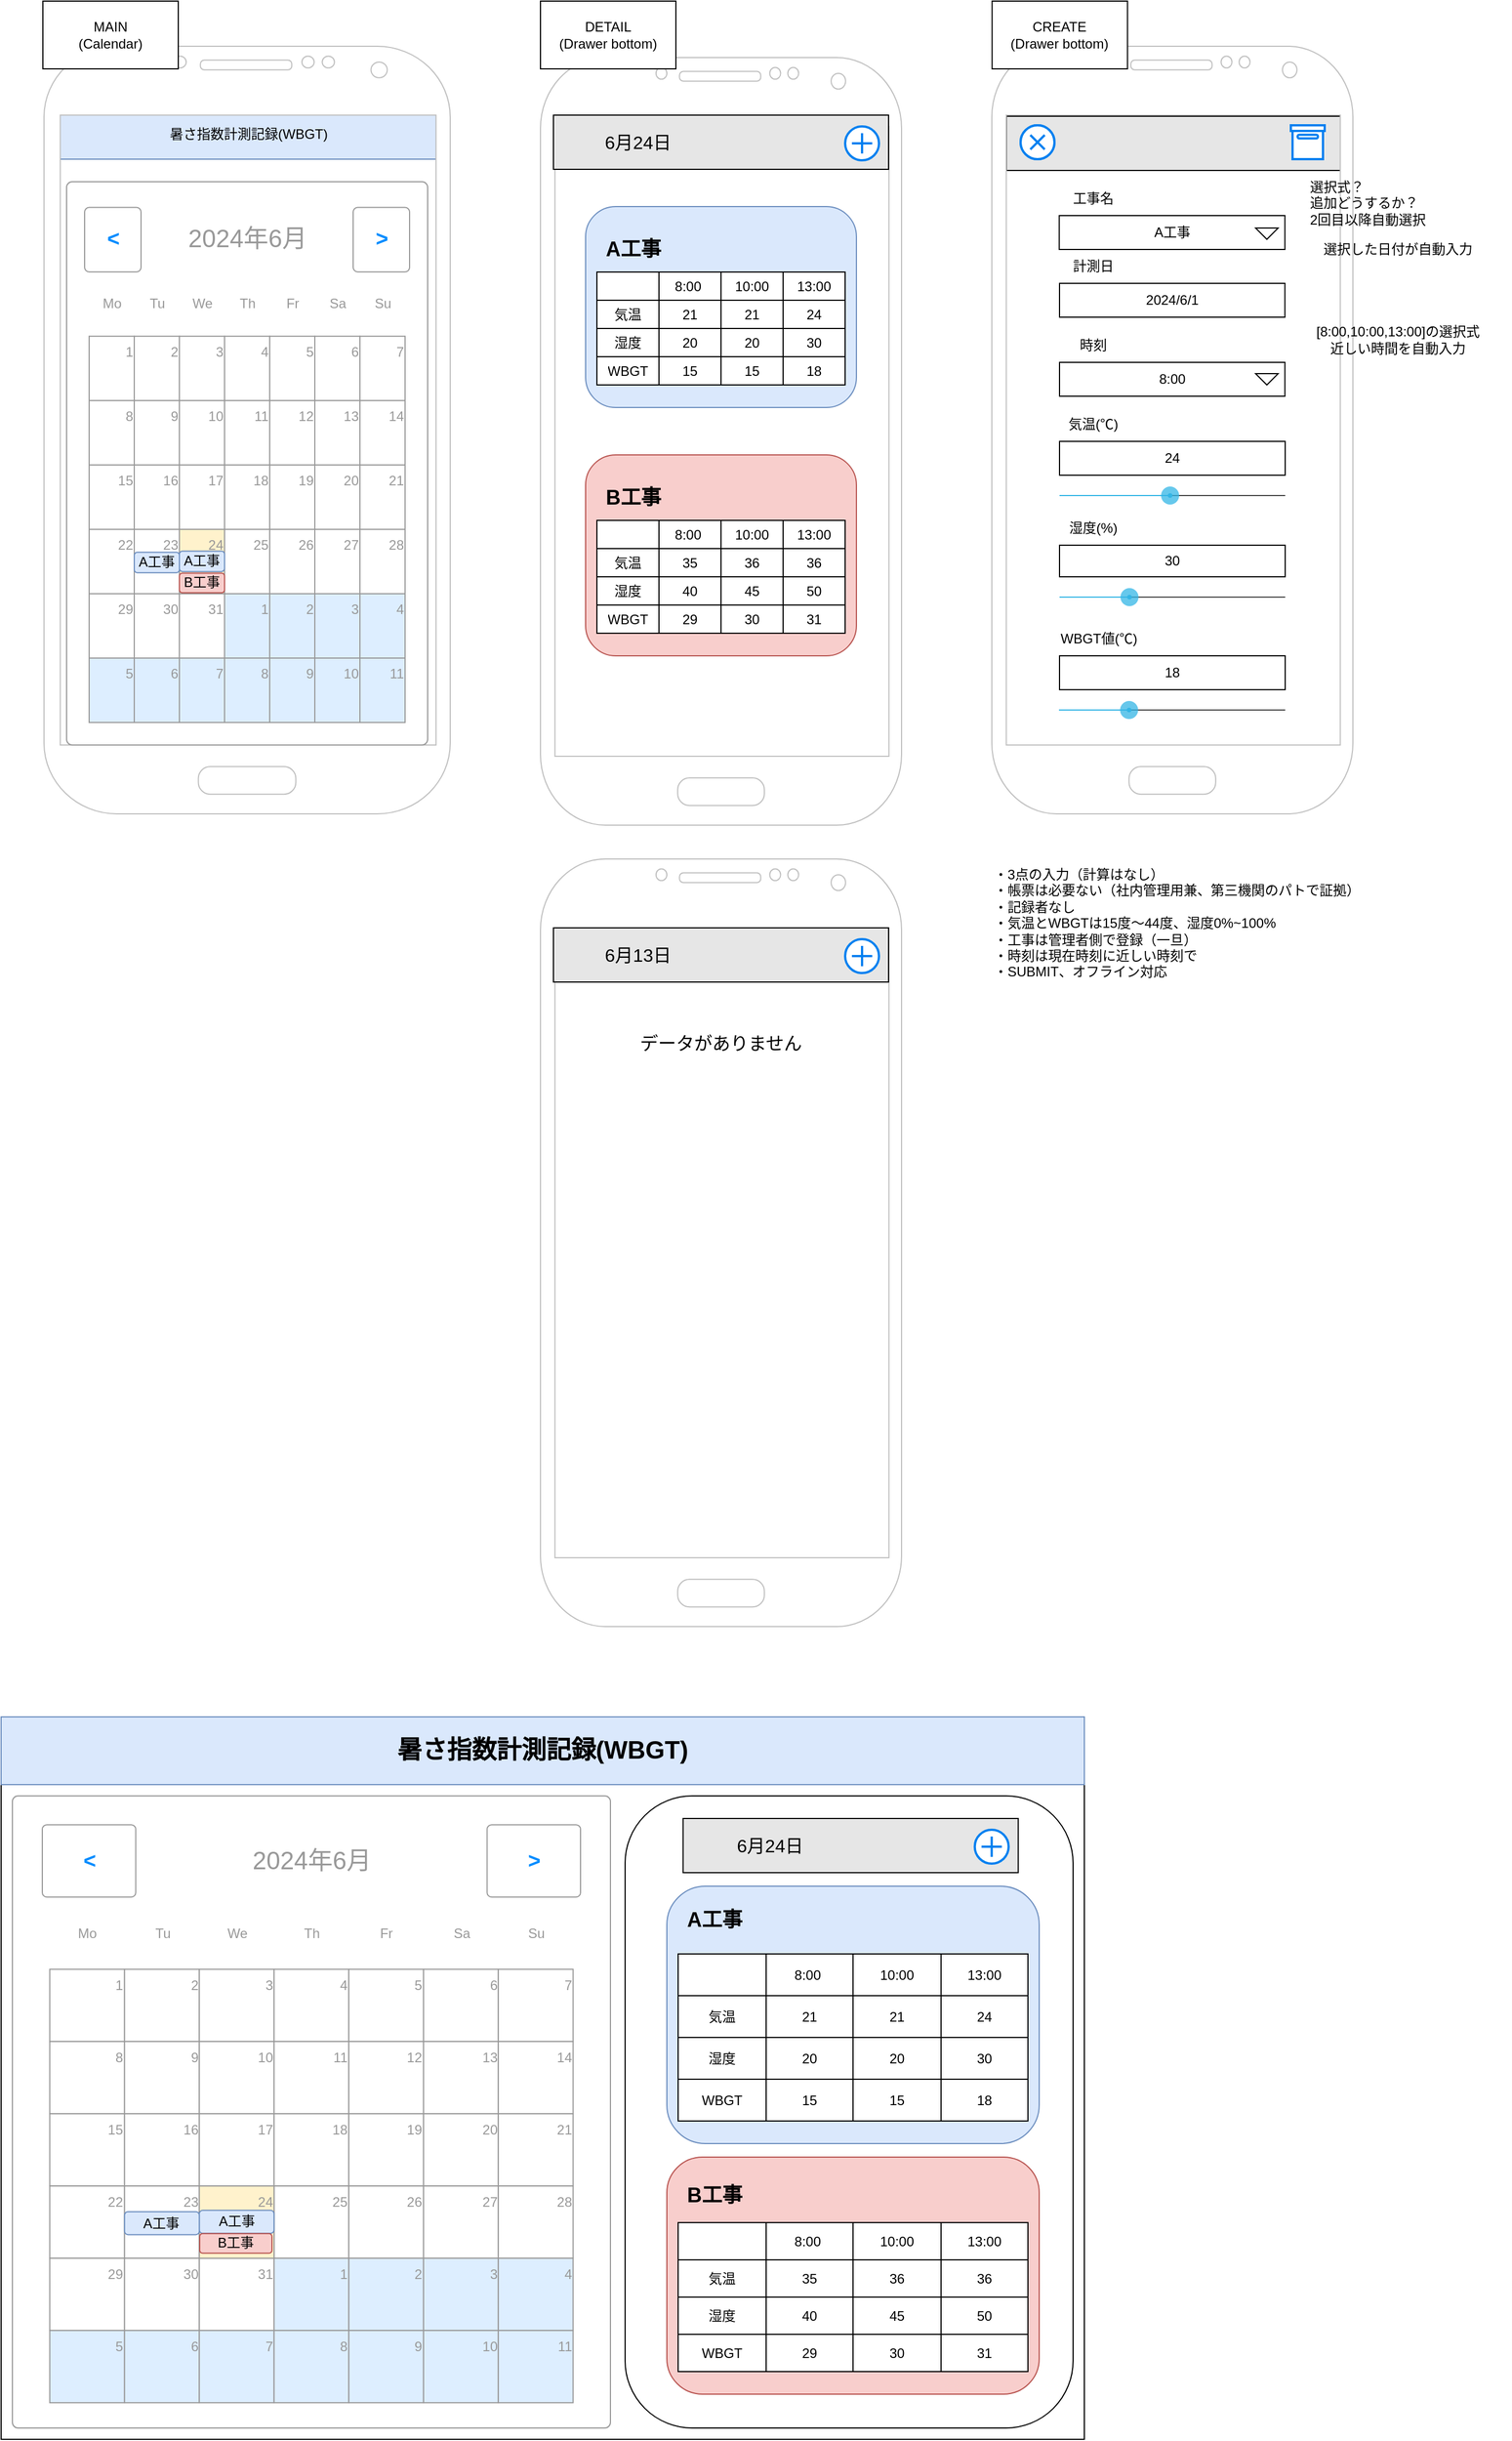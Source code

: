 <mxfile version="22.1.18" type="device">
  <diagram name="ページ1" id="F72T8sjxZpWGAnclQy33">
    <mxGraphModel dx="2219" dy="1049" grid="1" gridSize="10" guides="1" tooltips="1" connect="1" arrows="1" fold="1" page="1" pageScale="1" pageWidth="1654" pageHeight="1169" math="0" shadow="0">
      <root>
        <mxCell id="0" />
        <mxCell id="1" parent="0" />
        <mxCell id="ZSukXJgvBtYMUmeR0BDP-123" value="" style="rounded=0;whiteSpace=wrap;html=1;fillColor=#E6E6E6;" parent="1" vertex="1">
          <mxGeometry x="933" y="102" width="297" height="48" as="geometry" />
        </mxCell>
        <mxCell id="ZSukXJgvBtYMUmeR0BDP-56" value="暑さ指数計測記録(WBGT)" style="rounded=0;whiteSpace=wrap;html=1;fillColor=#dae8fc;strokeColor=#6c8ebf;" parent="1" vertex="1">
          <mxGeometry x="93" y="96" width="337" height="44" as="geometry" />
        </mxCell>
        <mxCell id="T-9K0718TZzX3F1PyiCi-1" value="" style="verticalLabelPosition=bottom;verticalAlign=top;html=1;shadow=0;dashed=0;strokeWidth=1;shape=mxgraph.android.phone2;strokeColor=#c0c0c0;" parent="1" vertex="1">
          <mxGeometry x="920" y="40" width="320" height="680" as="geometry" />
        </mxCell>
        <mxCell id="T-9K0718TZzX3F1PyiCi-2" value="" style="verticalLabelPosition=bottom;verticalAlign=top;html=1;shadow=0;dashed=0;strokeWidth=1;shape=mxgraph.android.progressScrubberFocused;dx=0.49;fillColor=#33b5e5;" parent="1" vertex="1">
          <mxGeometry x="980" y="430" width="200" height="16" as="geometry" />
        </mxCell>
        <mxCell id="T-9K0718TZzX3F1PyiCi-3" value="24" style="rounded=0;whiteSpace=wrap;html=1;" parent="1" vertex="1">
          <mxGeometry x="980" y="390" width="200" height="30" as="geometry" />
        </mxCell>
        <mxCell id="T-9K0718TZzX3F1PyiCi-4" value="気温(℃)" style="text;html=1;strokeColor=none;fillColor=none;align=center;verticalAlign=middle;whiteSpace=wrap;rounded=0;" parent="1" vertex="1">
          <mxGeometry x="980" y="360" width="60" height="30" as="geometry" />
        </mxCell>
        <mxCell id="T-9K0718TZzX3F1PyiCi-5" value="" style="verticalLabelPosition=bottom;verticalAlign=top;html=1;shadow=0;dashed=0;strokeWidth=1;shape=mxgraph.android.progressScrubberFocused;dx=0.31;fillColor=#33b5e5;" parent="1" vertex="1">
          <mxGeometry x="980" y="520" width="200" height="16" as="geometry" />
        </mxCell>
        <mxCell id="T-9K0718TZzX3F1PyiCi-6" value="30" style="rounded=0;whiteSpace=wrap;html=1;" parent="1" vertex="1">
          <mxGeometry x="980" y="482" width="200" height="28" as="geometry" />
        </mxCell>
        <mxCell id="T-9K0718TZzX3F1PyiCi-7" value="湿度(%)" style="text;html=1;strokeColor=none;fillColor=none;align=center;verticalAlign=middle;whiteSpace=wrap;rounded=0;" parent="1" vertex="1">
          <mxGeometry x="980" y="452" width="60" height="30" as="geometry" />
        </mxCell>
        <mxCell id="T-9K0718TZzX3F1PyiCi-8" value="" style="verticalLabelPosition=bottom;verticalAlign=top;html=1;shadow=0;dashed=0;strokeWidth=1;shape=mxgraph.android.progressScrubberFocused;dx=0.31;fillColor=#33b5e5;" parent="1" vertex="1">
          <mxGeometry x="979.5" y="620" width="200.5" height="16" as="geometry" />
        </mxCell>
        <mxCell id="T-9K0718TZzX3F1PyiCi-9" value="18" style="rounded=0;whiteSpace=wrap;html=1;" parent="1" vertex="1">
          <mxGeometry x="980" y="580" width="200" height="30" as="geometry" />
        </mxCell>
        <mxCell id="T-9K0718TZzX3F1PyiCi-10" value="WBGT値(℃)" style="text;html=1;strokeColor=none;fillColor=none;align=center;verticalAlign=middle;whiteSpace=wrap;rounded=0;" parent="1" vertex="1">
          <mxGeometry x="980" y="550" width="70" height="30" as="geometry" />
        </mxCell>
        <mxCell id="T-9K0718TZzX3F1PyiCi-12" value="2024/6/1" style="rounded=0;whiteSpace=wrap;html=1;" parent="1" vertex="1">
          <mxGeometry x="980" y="250" width="199.75" height="30" as="geometry" />
        </mxCell>
        <mxCell id="T-9K0718TZzX3F1PyiCi-13" value="計測日" style="text;html=1;strokeColor=none;fillColor=none;align=center;verticalAlign=middle;whiteSpace=wrap;rounded=0;" parent="1" vertex="1">
          <mxGeometry x="979.5" y="220" width="60" height="30" as="geometry" />
        </mxCell>
        <mxCell id="T-9K0718TZzX3F1PyiCi-14" value="8:00" style="rounded=0;whiteSpace=wrap;html=1;" parent="1" vertex="1">
          <mxGeometry x="980" y="320" width="199.75" height="30" as="geometry" />
        </mxCell>
        <mxCell id="T-9K0718TZzX3F1PyiCi-15" value="時刻" style="text;html=1;strokeColor=none;fillColor=none;align=center;verticalAlign=middle;whiteSpace=wrap;rounded=0;" parent="1" vertex="1">
          <mxGeometry x="979.5" y="290" width="60" height="30" as="geometry" />
        </mxCell>
        <mxCell id="T-9K0718TZzX3F1PyiCi-16" value="選択した日付が自動入力" style="text;html=1;strokeColor=none;fillColor=none;align=center;verticalAlign=middle;whiteSpace=wrap;rounded=0;" parent="1" vertex="1">
          <mxGeometry x="1180" y="200" width="200" height="40" as="geometry" />
        </mxCell>
        <mxCell id="T-9K0718TZzX3F1PyiCi-17" value="[8:00,10:00,13:00]の選択式&lt;br&gt;近しい時間を自動入力" style="text;html=1;strokeColor=none;fillColor=none;align=center;verticalAlign=middle;whiteSpace=wrap;rounded=0;" parent="1" vertex="1">
          <mxGeometry x="1180" y="280" width="200" height="40" as="geometry" />
        </mxCell>
        <mxCell id="T-9K0718TZzX3F1PyiCi-18" value="A工事" style="rounded=0;whiteSpace=wrap;html=1;" parent="1" vertex="1">
          <mxGeometry x="979.75" y="190" width="200" height="30" as="geometry" />
        </mxCell>
        <mxCell id="T-9K0718TZzX3F1PyiCi-19" value="工事名" style="text;html=1;strokeColor=none;fillColor=none;align=center;verticalAlign=middle;whiteSpace=wrap;rounded=0;" parent="1" vertex="1">
          <mxGeometry x="980" y="160" width="60" height="30" as="geometry" />
        </mxCell>
        <mxCell id="T-9K0718TZzX3F1PyiCi-20" value="選択式？&lt;br&gt;追加どうするか？&lt;br&gt;2回目以降自動選択" style="text;html=1;strokeColor=none;fillColor=none;align=left;verticalAlign=middle;whiteSpace=wrap;rounded=0;" parent="1" vertex="1">
          <mxGeometry x="1200" y="149" width="170" height="60" as="geometry" />
        </mxCell>
        <mxCell id="bO0XZ3F-v_X8p2w4Crle-1" value="・3点の入力（計算はなし）&lt;br&gt;・帳票は必要ない（社内管理用兼、第三機関のパトで証拠）&lt;br&gt;・記録者なし&lt;br&gt;・気温とWBGTは15度～44度、湿度0%~100%&lt;br&gt;・工事は管理者側で登録（一旦）&lt;br&gt;・時刻は現在時刻に近しい時刻で&lt;br&gt;・SUBMIT、オフライン対応" style="text;html=1;strokeColor=none;fillColor=none;align=left;verticalAlign=top;whiteSpace=wrap;rounded=0;" parent="1" vertex="1">
          <mxGeometry x="920" y="760" width="360" height="120" as="geometry" />
        </mxCell>
        <mxCell id="ZSukXJgvBtYMUmeR0BDP-1" value="" style="verticalLabelPosition=bottom;verticalAlign=top;html=1;shadow=0;dashed=0;strokeWidth=1;shape=mxgraph.android.phone2;strokeColor=#c0c0c0;" parent="1" vertex="1">
          <mxGeometry x="80" y="40" width="360" height="680" as="geometry" />
        </mxCell>
        <mxCell id="ZSukXJgvBtYMUmeR0BDP-2" value="" style="strokeWidth=1;shadow=0;dashed=0;align=center;html=1;shape=mxgraph.mockup.forms.rrect;rSize=5;strokeColor=#999999;fillColor=#ffffff;" parent="1" vertex="1">
          <mxGeometry x="100" y="160" width="320" height="499" as="geometry" />
        </mxCell>
        <mxCell id="ZSukXJgvBtYMUmeR0BDP-3" value="&lt;font style=&quot;font-size: 22px;&quot;&gt;2024年6月&lt;/font&gt;" style="strokeWidth=1;shadow=0;dashed=0;align=center;html=1;shape=mxgraph.mockup.forms.anchor;fontColor=#999999;" parent="ZSukXJgvBtYMUmeR0BDP-2" vertex="1">
          <mxGeometry x="60" y="22.811" width="200" height="57.029" as="geometry" />
        </mxCell>
        <mxCell id="ZSukXJgvBtYMUmeR0BDP-4" value="&lt;" style="strokeWidth=1;shadow=0;dashed=0;align=center;html=1;shape=mxgraph.mockup.forms.rrect;rSize=4;strokeColor=#999999;fontColor=#008cff;fontSize=19;fontStyle=1;" parent="ZSukXJgvBtYMUmeR0BDP-2" vertex="1">
          <mxGeometry x="16" y="22.811" width="50" height="57.029" as="geometry" />
        </mxCell>
        <mxCell id="ZSukXJgvBtYMUmeR0BDP-5" value="&gt;" style="strokeWidth=1;shadow=0;dashed=0;align=center;html=1;shape=mxgraph.mockup.forms.rrect;rSize=4;strokeColor=#999999;fontColor=#008cff;fontSize=19;fontStyle=1;" parent="ZSukXJgvBtYMUmeR0BDP-2" vertex="1">
          <mxGeometry x="254" y="22.811" width="50" height="57.029" as="geometry" />
        </mxCell>
        <mxCell id="ZSukXJgvBtYMUmeR0BDP-6" value="Mo" style="strokeWidth=1;shadow=0;dashed=0;align=center;html=1;shape=mxgraph.mockup.forms.anchor;fontColor=#999999;" parent="ZSukXJgvBtYMUmeR0BDP-2" vertex="1">
          <mxGeometry x="20" y="79.84" width="40" height="57.029" as="geometry" />
        </mxCell>
        <mxCell id="ZSukXJgvBtYMUmeR0BDP-7" value="Tu" style="strokeWidth=1;shadow=0;dashed=0;align=center;html=1;shape=mxgraph.mockup.forms.anchor;fontColor=#999999;" parent="ZSukXJgvBtYMUmeR0BDP-2" vertex="1">
          <mxGeometry x="60" y="79.84" width="40" height="57.029" as="geometry" />
        </mxCell>
        <mxCell id="ZSukXJgvBtYMUmeR0BDP-8" value="We" style="strokeWidth=1;shadow=0;dashed=0;align=center;html=1;shape=mxgraph.mockup.forms.anchor;fontColor=#999999;" parent="ZSukXJgvBtYMUmeR0BDP-2" vertex="1">
          <mxGeometry x="100" y="79.84" width="40" height="57.029" as="geometry" />
        </mxCell>
        <mxCell id="ZSukXJgvBtYMUmeR0BDP-9" value="Th" style="strokeWidth=1;shadow=0;dashed=0;align=center;html=1;shape=mxgraph.mockup.forms.anchor;fontColor=#999999;" parent="ZSukXJgvBtYMUmeR0BDP-2" vertex="1">
          <mxGeometry x="140" y="79.84" width="40" height="57.029" as="geometry" />
        </mxCell>
        <mxCell id="ZSukXJgvBtYMUmeR0BDP-10" value="Fr" style="strokeWidth=1;shadow=0;dashed=0;align=center;html=1;shape=mxgraph.mockup.forms.anchor;fontColor=#999999;" parent="ZSukXJgvBtYMUmeR0BDP-2" vertex="1">
          <mxGeometry x="180" y="79.84" width="40" height="57.029" as="geometry" />
        </mxCell>
        <mxCell id="ZSukXJgvBtYMUmeR0BDP-11" value="Sa" style="strokeWidth=1;shadow=0;dashed=0;align=center;html=1;shape=mxgraph.mockup.forms.anchor;fontColor=#999999;" parent="ZSukXJgvBtYMUmeR0BDP-2" vertex="1">
          <mxGeometry x="220" y="79.84" width="40" height="57.029" as="geometry" />
        </mxCell>
        <mxCell id="ZSukXJgvBtYMUmeR0BDP-12" value="Su" style="strokeWidth=1;shadow=0;dashed=0;align=center;html=1;shape=mxgraph.mockup.forms.anchor;fontColor=#999999;" parent="ZSukXJgvBtYMUmeR0BDP-2" vertex="1">
          <mxGeometry x="260" y="79.84" width="40" height="57.029" as="geometry" />
        </mxCell>
        <mxCell id="ZSukXJgvBtYMUmeR0BDP-13" value="1" style="strokeWidth=1;shadow=0;dashed=0;align=right;html=1;shape=mxgraph.mockup.forms.rrect;rSize=0;strokeColor=#999999;fontColor=#999999;verticalAlign=top;" parent="ZSukXJgvBtYMUmeR0BDP-2" vertex="1">
          <mxGeometry x="20" y="136.869" width="40" height="57.029" as="geometry" />
        </mxCell>
        <mxCell id="ZSukXJgvBtYMUmeR0BDP-14" value="2" style="strokeWidth=1;shadow=0;dashed=0;align=right;html=1;shape=mxgraph.mockup.forms.rrect;rSize=0;strokeColor=#999999;fontColor=#999999;verticalAlign=top;" parent="ZSukXJgvBtYMUmeR0BDP-2" vertex="1">
          <mxGeometry x="60" y="136.869" width="40" height="57.029" as="geometry" />
        </mxCell>
        <mxCell id="ZSukXJgvBtYMUmeR0BDP-15" value="3" style="strokeWidth=1;shadow=0;dashed=0;align=right;html=1;shape=mxgraph.mockup.forms.rrect;rSize=0;strokeColor=#999999;fontColor=#999999;verticalAlign=top;" parent="ZSukXJgvBtYMUmeR0BDP-2" vertex="1">
          <mxGeometry x="100" y="136.869" width="40" height="57.029" as="geometry" />
        </mxCell>
        <mxCell id="ZSukXJgvBtYMUmeR0BDP-16" value="4" style="strokeWidth=1;shadow=0;dashed=0;align=right;html=1;shape=mxgraph.mockup.forms.rrect;rSize=0;strokeColor=#999999;fontColor=#999999;verticalAlign=top;" parent="ZSukXJgvBtYMUmeR0BDP-2" vertex="1">
          <mxGeometry x="140" y="136.869" width="40" height="57.029" as="geometry" />
        </mxCell>
        <mxCell id="ZSukXJgvBtYMUmeR0BDP-17" value="5" style="strokeWidth=1;shadow=0;dashed=0;align=right;html=1;shape=mxgraph.mockup.forms.rrect;rSize=0;strokeColor=#999999;fontColor=#999999;verticalAlign=top;" parent="ZSukXJgvBtYMUmeR0BDP-2" vertex="1">
          <mxGeometry x="180" y="136.869" width="40" height="57.029" as="geometry" />
        </mxCell>
        <mxCell id="ZSukXJgvBtYMUmeR0BDP-18" value="6" style="strokeWidth=1;shadow=0;dashed=0;align=right;html=1;shape=mxgraph.mockup.forms.rrect;rSize=0;strokeColor=#999999;fontColor=#999999;verticalAlign=top;" parent="ZSukXJgvBtYMUmeR0BDP-2" vertex="1">
          <mxGeometry x="220" y="136.869" width="40" height="57.029" as="geometry" />
        </mxCell>
        <mxCell id="ZSukXJgvBtYMUmeR0BDP-19" value="7" style="strokeWidth=1;shadow=0;dashed=0;align=right;html=1;shape=mxgraph.mockup.forms.rrect;rSize=0;strokeColor=#999999;fontColor=#999999;verticalAlign=top;" parent="ZSukXJgvBtYMUmeR0BDP-2" vertex="1">
          <mxGeometry x="260" y="136.869" width="40" height="57.029" as="geometry" />
        </mxCell>
        <mxCell id="ZSukXJgvBtYMUmeR0BDP-20" value="8" style="strokeWidth=1;shadow=0;dashed=0;align=right;html=1;shape=mxgraph.mockup.forms.rrect;rSize=0;strokeColor=#999999;fontColor=#999999;verticalAlign=top;" parent="ZSukXJgvBtYMUmeR0BDP-2" vertex="1">
          <mxGeometry x="20" y="193.897" width="40" height="57.029" as="geometry" />
        </mxCell>
        <mxCell id="ZSukXJgvBtYMUmeR0BDP-21" value="9" style="strokeWidth=1;shadow=0;dashed=0;align=right;html=1;shape=mxgraph.mockup.forms.rrect;rSize=0;strokeColor=#999999;fontColor=#999999;verticalAlign=top;" parent="ZSukXJgvBtYMUmeR0BDP-2" vertex="1">
          <mxGeometry x="60" y="193.897" width="40" height="57.029" as="geometry" />
        </mxCell>
        <mxCell id="ZSukXJgvBtYMUmeR0BDP-22" value="10" style="strokeWidth=1;shadow=0;dashed=0;align=right;html=1;shape=mxgraph.mockup.forms.rrect;rSize=0;strokeColor=#999999;fontColor=#999999;verticalAlign=top;" parent="ZSukXJgvBtYMUmeR0BDP-2" vertex="1">
          <mxGeometry x="100" y="193.897" width="40" height="57.029" as="geometry" />
        </mxCell>
        <mxCell id="ZSukXJgvBtYMUmeR0BDP-23" value="11" style="strokeWidth=1;shadow=0;dashed=0;align=right;html=1;shape=mxgraph.mockup.forms.rrect;rSize=0;strokeColor=#999999;fontColor=#999999;verticalAlign=top;" parent="ZSukXJgvBtYMUmeR0BDP-2" vertex="1">
          <mxGeometry x="140" y="193.897" width="40" height="57.029" as="geometry" />
        </mxCell>
        <mxCell id="ZSukXJgvBtYMUmeR0BDP-24" value="12" style="strokeWidth=1;shadow=0;dashed=0;align=right;html=1;shape=mxgraph.mockup.forms.rrect;rSize=0;strokeColor=#999999;fontColor=#999999;verticalAlign=top;" parent="ZSukXJgvBtYMUmeR0BDP-2" vertex="1">
          <mxGeometry x="180" y="193.897" width="40" height="57.029" as="geometry" />
        </mxCell>
        <mxCell id="ZSukXJgvBtYMUmeR0BDP-25" value="13" style="strokeWidth=1;shadow=0;dashed=0;align=right;html=1;shape=mxgraph.mockup.forms.rrect;rSize=0;strokeColor=#999999;fontColor=#999999;verticalAlign=top;" parent="ZSukXJgvBtYMUmeR0BDP-2" vertex="1">
          <mxGeometry x="220" y="193.897" width="40" height="57.029" as="geometry" />
        </mxCell>
        <mxCell id="ZSukXJgvBtYMUmeR0BDP-26" value="14" style="strokeWidth=1;shadow=0;dashed=0;align=right;html=1;shape=mxgraph.mockup.forms.rrect;rSize=0;strokeColor=#999999;fontColor=#999999;verticalAlign=top;" parent="ZSukXJgvBtYMUmeR0BDP-2" vertex="1">
          <mxGeometry x="260" y="193.897" width="40" height="57.029" as="geometry" />
        </mxCell>
        <mxCell id="ZSukXJgvBtYMUmeR0BDP-27" value="15" style="strokeWidth=1;shadow=0;dashed=0;align=right;html=1;shape=mxgraph.mockup.forms.rrect;rSize=0;strokeColor=#999999;fontColor=#999999;verticalAlign=top;" parent="ZSukXJgvBtYMUmeR0BDP-2" vertex="1">
          <mxGeometry x="20" y="250.926" width="40" height="57.029" as="geometry" />
        </mxCell>
        <mxCell id="ZSukXJgvBtYMUmeR0BDP-28" value="16" style="strokeWidth=1;shadow=0;dashed=0;align=right;html=1;shape=mxgraph.mockup.forms.rrect;rSize=0;strokeColor=#999999;fontColor=#999999;verticalAlign=top;" parent="ZSukXJgvBtYMUmeR0BDP-2" vertex="1">
          <mxGeometry x="60" y="250.926" width="40" height="57.029" as="geometry" />
        </mxCell>
        <mxCell id="ZSukXJgvBtYMUmeR0BDP-29" value="17" style="strokeWidth=1;shadow=0;dashed=0;align=right;html=1;shape=mxgraph.mockup.forms.rrect;rSize=0;strokeColor=#999999;fontColor=#999999;verticalAlign=top;" parent="ZSukXJgvBtYMUmeR0BDP-2" vertex="1">
          <mxGeometry x="100" y="250.926" width="40" height="57.029" as="geometry" />
        </mxCell>
        <mxCell id="ZSukXJgvBtYMUmeR0BDP-30" value="18" style="strokeWidth=1;shadow=0;dashed=0;align=right;html=1;shape=mxgraph.mockup.forms.rrect;rSize=0;strokeColor=#999999;fontColor=#999999;verticalAlign=top;" parent="ZSukXJgvBtYMUmeR0BDP-2" vertex="1">
          <mxGeometry x="140" y="250.926" width="40" height="57.029" as="geometry" />
        </mxCell>
        <mxCell id="ZSukXJgvBtYMUmeR0BDP-31" value="19" style="strokeWidth=1;shadow=0;dashed=0;align=right;html=1;shape=mxgraph.mockup.forms.rrect;rSize=0;strokeColor=#999999;fontColor=#999999;verticalAlign=top;" parent="ZSukXJgvBtYMUmeR0BDP-2" vertex="1">
          <mxGeometry x="180" y="250.926" width="40" height="57.029" as="geometry" />
        </mxCell>
        <mxCell id="ZSukXJgvBtYMUmeR0BDP-32" value="20" style="strokeWidth=1;shadow=0;dashed=0;align=right;html=1;shape=mxgraph.mockup.forms.rrect;rSize=0;strokeColor=#999999;fontColor=#999999;verticalAlign=top;" parent="ZSukXJgvBtYMUmeR0BDP-2" vertex="1">
          <mxGeometry x="220" y="250.926" width="40" height="57.029" as="geometry" />
        </mxCell>
        <mxCell id="ZSukXJgvBtYMUmeR0BDP-33" value="21" style="strokeWidth=1;shadow=0;dashed=0;align=right;html=1;shape=mxgraph.mockup.forms.rrect;rSize=0;strokeColor=#999999;fontColor=#999999;verticalAlign=top;" parent="ZSukXJgvBtYMUmeR0BDP-2" vertex="1">
          <mxGeometry x="260" y="250.926" width="40" height="57.029" as="geometry" />
        </mxCell>
        <mxCell id="ZSukXJgvBtYMUmeR0BDP-34" value="22" style="strokeWidth=1;shadow=0;dashed=0;align=right;html=1;shape=mxgraph.mockup.forms.rrect;rSize=0;strokeColor=#999999;fontColor=#999999;verticalAlign=top;" parent="ZSukXJgvBtYMUmeR0BDP-2" vertex="1">
          <mxGeometry x="20" y="307.954" width="40" height="57.029" as="geometry" />
        </mxCell>
        <mxCell id="ZSukXJgvBtYMUmeR0BDP-35" value="23" style="strokeWidth=1;shadow=0;dashed=0;align=right;html=1;shape=mxgraph.mockup.forms.rrect;rSize=0;strokeColor=#999999;fontColor=#999999;verticalAlign=top;" parent="ZSukXJgvBtYMUmeR0BDP-2" vertex="1">
          <mxGeometry x="60" y="307.954" width="40" height="57.029" as="geometry" />
        </mxCell>
        <mxCell id="ZSukXJgvBtYMUmeR0BDP-36" value="25" style="strokeWidth=1;shadow=0;dashed=0;align=right;html=1;shape=mxgraph.mockup.forms.rrect;rSize=0;strokeColor=#999999;fontColor=#999999;verticalAlign=top;" parent="ZSukXJgvBtYMUmeR0BDP-2" vertex="1">
          <mxGeometry x="140" y="307.954" width="40" height="57.029" as="geometry" />
        </mxCell>
        <mxCell id="ZSukXJgvBtYMUmeR0BDP-37" value="26" style="strokeWidth=1;shadow=0;dashed=0;align=right;html=1;shape=mxgraph.mockup.forms.rrect;rSize=0;strokeColor=#999999;fontColor=#999999;verticalAlign=top;" parent="ZSukXJgvBtYMUmeR0BDP-2" vertex="1">
          <mxGeometry x="180" y="307.954" width="40" height="57.029" as="geometry" />
        </mxCell>
        <mxCell id="ZSukXJgvBtYMUmeR0BDP-38" value="27" style="strokeWidth=1;shadow=0;dashed=0;align=right;html=1;shape=mxgraph.mockup.forms.rrect;rSize=0;strokeColor=#999999;fontColor=#999999;verticalAlign=top;" parent="ZSukXJgvBtYMUmeR0BDP-2" vertex="1">
          <mxGeometry x="220" y="307.954" width="40" height="57.029" as="geometry" />
        </mxCell>
        <mxCell id="ZSukXJgvBtYMUmeR0BDP-39" value="28" style="strokeWidth=1;shadow=0;dashed=0;align=right;html=1;shape=mxgraph.mockup.forms.rrect;rSize=0;strokeColor=#999999;fontColor=#999999;verticalAlign=top;" parent="ZSukXJgvBtYMUmeR0BDP-2" vertex="1">
          <mxGeometry x="260" y="307.954" width="40" height="57.029" as="geometry" />
        </mxCell>
        <mxCell id="ZSukXJgvBtYMUmeR0BDP-40" value="29" style="strokeWidth=1;shadow=0;dashed=0;align=right;html=1;shape=mxgraph.mockup.forms.rrect;rSize=0;strokeColor=#999999;fontColor=#999999;verticalAlign=top;" parent="ZSukXJgvBtYMUmeR0BDP-2" vertex="1">
          <mxGeometry x="20" y="364.983" width="40" height="57.029" as="geometry" />
        </mxCell>
        <mxCell id="ZSukXJgvBtYMUmeR0BDP-41" value="30" style="strokeWidth=1;shadow=0;dashed=0;align=right;html=1;shape=mxgraph.mockup.forms.rrect;rSize=0;strokeColor=#999999;fontColor=#999999;verticalAlign=top;" parent="ZSukXJgvBtYMUmeR0BDP-2" vertex="1">
          <mxGeometry x="60" y="364.983" width="40" height="57.029" as="geometry" />
        </mxCell>
        <mxCell id="ZSukXJgvBtYMUmeR0BDP-42" value="31" style="strokeWidth=1;shadow=0;dashed=0;align=right;html=1;shape=mxgraph.mockup.forms.rrect;rSize=0;strokeColor=#999999;fontColor=#999999;verticalAlign=top;" parent="ZSukXJgvBtYMUmeR0BDP-2" vertex="1">
          <mxGeometry x="100" y="364.983" width="40" height="57.029" as="geometry" />
        </mxCell>
        <mxCell id="ZSukXJgvBtYMUmeR0BDP-43" value="1" style="strokeWidth=1;shadow=0;dashed=0;align=right;html=1;shape=mxgraph.mockup.forms.rrect;rSize=0;strokeColor=#999999;fontColor=#999999;fillColor=#ddeeff;verticalAlign=top;" parent="ZSukXJgvBtYMUmeR0BDP-2" vertex="1">
          <mxGeometry x="140" y="364.983" width="40" height="57.029" as="geometry" />
        </mxCell>
        <mxCell id="ZSukXJgvBtYMUmeR0BDP-44" value="2" style="strokeWidth=1;shadow=0;dashed=0;align=right;html=1;shape=mxgraph.mockup.forms.rrect;rSize=0;strokeColor=#999999;fontColor=#999999;fillColor=#ddeeff;verticalAlign=top;" parent="ZSukXJgvBtYMUmeR0BDP-2" vertex="1">
          <mxGeometry x="180" y="364.983" width="40" height="57.029" as="geometry" />
        </mxCell>
        <mxCell id="ZSukXJgvBtYMUmeR0BDP-45" value="3" style="strokeWidth=1;shadow=0;dashed=0;align=right;html=1;shape=mxgraph.mockup.forms.rrect;rSize=0;strokeColor=#999999;fontColor=#999999;fillColor=#ddeeff;verticalAlign=top;" parent="ZSukXJgvBtYMUmeR0BDP-2" vertex="1">
          <mxGeometry x="220" y="364.983" width="40" height="57.029" as="geometry" />
        </mxCell>
        <mxCell id="ZSukXJgvBtYMUmeR0BDP-46" value="4" style="strokeWidth=1;shadow=0;dashed=0;align=right;html=1;shape=mxgraph.mockup.forms.rrect;rSize=0;strokeColor=#999999;fontColor=#999999;fillColor=#ddeeff;verticalAlign=top;" parent="ZSukXJgvBtYMUmeR0BDP-2" vertex="1">
          <mxGeometry x="260" y="364.983" width="40" height="57.029" as="geometry" />
        </mxCell>
        <mxCell id="ZSukXJgvBtYMUmeR0BDP-47" value="5" style="strokeWidth=1;shadow=0;dashed=0;align=right;html=1;shape=mxgraph.mockup.forms.rrect;rSize=0;strokeColor=#999999;fontColor=#999999;fillColor=#ddeeff;verticalAlign=top;" parent="ZSukXJgvBtYMUmeR0BDP-2" vertex="1">
          <mxGeometry x="20" y="422.011" width="40" height="57.029" as="geometry" />
        </mxCell>
        <mxCell id="ZSukXJgvBtYMUmeR0BDP-48" value="6" style="strokeWidth=1;shadow=0;dashed=0;align=right;html=1;shape=mxgraph.mockup.forms.rrect;rSize=0;strokeColor=#999999;fontColor=#999999;fillColor=#ddeeff;verticalAlign=top;" parent="ZSukXJgvBtYMUmeR0BDP-2" vertex="1">
          <mxGeometry x="60" y="422.011" width="40" height="57.029" as="geometry" />
        </mxCell>
        <mxCell id="ZSukXJgvBtYMUmeR0BDP-49" value="7" style="strokeWidth=1;shadow=0;dashed=0;align=right;html=1;shape=mxgraph.mockup.forms.rrect;rSize=0;strokeColor=#999999;fontColor=#999999;fillColor=#ddeeff;verticalAlign=top;" parent="ZSukXJgvBtYMUmeR0BDP-2" vertex="1">
          <mxGeometry x="100" y="422.011" width="40" height="57.029" as="geometry" />
        </mxCell>
        <mxCell id="ZSukXJgvBtYMUmeR0BDP-50" value="8" style="strokeWidth=1;shadow=0;dashed=0;align=right;html=1;shape=mxgraph.mockup.forms.rrect;rSize=0;strokeColor=#999999;fontColor=#999999;fillColor=#ddeeff;verticalAlign=top;" parent="ZSukXJgvBtYMUmeR0BDP-2" vertex="1">
          <mxGeometry x="140" y="422.011" width="40" height="57.029" as="geometry" />
        </mxCell>
        <mxCell id="ZSukXJgvBtYMUmeR0BDP-51" value="9" style="strokeWidth=1;shadow=0;dashed=0;align=right;html=1;shape=mxgraph.mockup.forms.rrect;rSize=0;strokeColor=#999999;fontColor=#999999;fillColor=#ddeeff;verticalAlign=top;" parent="ZSukXJgvBtYMUmeR0BDP-2" vertex="1">
          <mxGeometry x="180" y="422.011" width="40" height="57.029" as="geometry" />
        </mxCell>
        <mxCell id="ZSukXJgvBtYMUmeR0BDP-52" value="10" style="strokeWidth=1;shadow=0;dashed=0;align=right;html=1;shape=mxgraph.mockup.forms.rrect;rSize=0;strokeColor=#999999;fontColor=#999999;fillColor=#ddeeff;verticalAlign=top;" parent="ZSukXJgvBtYMUmeR0BDP-2" vertex="1">
          <mxGeometry x="220" y="422.011" width="40" height="57.029" as="geometry" />
        </mxCell>
        <mxCell id="ZSukXJgvBtYMUmeR0BDP-53" value="11" style="strokeWidth=1;shadow=0;dashed=0;align=right;html=1;shape=mxgraph.mockup.forms.rrect;rSize=0;strokeColor=#999999;fontColor=#999999;fillColor=#ddeeff;verticalAlign=top;" parent="ZSukXJgvBtYMUmeR0BDP-2" vertex="1">
          <mxGeometry x="260" y="422.011" width="40" height="57.029" as="geometry" />
        </mxCell>
        <mxCell id="ZSukXJgvBtYMUmeR0BDP-55" value="24" style="strokeWidth=1;shadow=0;dashed=0;align=right;html=1;shape=mxgraph.mockup.forms.rrect;rSize=0;strokeColor=#999999;fontColor=#999999;verticalAlign=top;fillColor=#FFF2CC;" parent="ZSukXJgvBtYMUmeR0BDP-2" vertex="1">
          <mxGeometry x="100" y="307.954" width="40" height="57.029" as="geometry" />
        </mxCell>
        <mxCell id="ZSukXJgvBtYMUmeR0BDP-57" value="A工事" style="rounded=1;whiteSpace=wrap;html=1;fillColor=#dae8fc;strokeColor=#6c8ebf;" parent="ZSukXJgvBtYMUmeR0BDP-2" vertex="1">
          <mxGeometry x="100" y="327.188" width="40" height="18.141" as="geometry" />
        </mxCell>
        <mxCell id="ZSukXJgvBtYMUmeR0BDP-113" value="A工事" style="rounded=1;whiteSpace=wrap;html=1;fillColor=#dae8fc;strokeColor=#6c8ebf;" parent="ZSukXJgvBtYMUmeR0BDP-2" vertex="1">
          <mxGeometry x="60" y="328.228" width="40" height="18.141" as="geometry" />
        </mxCell>
        <mxCell id="ZSukXJgvBtYMUmeR0BDP-114" value="B工事" style="rounded=1;whiteSpace=wrap;html=1;fillColor=#f8cecc;strokeColor=#b85450;" parent="1" vertex="1">
          <mxGeometry x="200" y="506.73" width="40" height="17.45" as="geometry" />
        </mxCell>
        <mxCell id="ZSukXJgvBtYMUmeR0BDP-115" value="" style="triangle;whiteSpace=wrap;html=1;rotation=90;" parent="1" vertex="1">
          <mxGeometry x="1158.75" y="196" width="10" height="20" as="geometry" />
        </mxCell>
        <mxCell id="ZSukXJgvBtYMUmeR0BDP-116" value="MAIN&lt;br&gt;(Calendar)" style="rounded=0;whiteSpace=wrap;html=1;" parent="1" vertex="1">
          <mxGeometry x="79" width="120" height="60" as="geometry" />
        </mxCell>
        <mxCell id="ZSukXJgvBtYMUmeR0BDP-117" value="" style="verticalLabelPosition=bottom;verticalAlign=top;html=1;shadow=0;dashed=0;strokeWidth=1;shape=mxgraph.android.phone2;strokeColor=#c0c0c0;" parent="1" vertex="1">
          <mxGeometry x="520" y="50" width="320" height="680" as="geometry" />
        </mxCell>
        <mxCell id="ZSukXJgvBtYMUmeR0BDP-118" value="DETAIL&lt;br&gt;(Drawer bottom)" style="rounded=0;whiteSpace=wrap;html=1;" parent="1" vertex="1">
          <mxGeometry x="520" width="120" height="60" as="geometry" />
        </mxCell>
        <mxCell id="ZSukXJgvBtYMUmeR0BDP-119" value="CREATE&lt;br&gt;(Drawer bottom)" style="rounded=0;whiteSpace=wrap;html=1;" parent="1" vertex="1">
          <mxGeometry x="920.25" width="120" height="60" as="geometry" />
        </mxCell>
        <mxCell id="ZSukXJgvBtYMUmeR0BDP-120" value="" style="html=1;verticalLabelPosition=bottom;align=center;labelBackgroundColor=#ffffff;verticalAlign=top;strokeWidth=2;strokeColor=#0080F0;shadow=0;dashed=0;shape=mxgraph.ios7.icons.add;rotation=45;" parent="1" vertex="1">
          <mxGeometry x="945.5" y="110" width="30" height="30" as="geometry" />
        </mxCell>
        <mxCell id="ZSukXJgvBtYMUmeR0BDP-121" value="" style="html=1;verticalLabelPosition=bottom;align=center;labelBackgroundColor=#ffffff;verticalAlign=top;strokeWidth=2;strokeColor=#0080F0;shadow=0;dashed=0;shape=mxgraph.ios7.icons.box;" parent="1" vertex="1">
          <mxGeometry x="1185" y="110" width="30" height="30" as="geometry" />
        </mxCell>
        <mxCell id="ZSukXJgvBtYMUmeR0BDP-124" value="" style="rounded=0;whiteSpace=wrap;html=1;fillColor=#E6E6E6;" parent="1" vertex="1">
          <mxGeometry x="531.5" y="101" width="297" height="48" as="geometry" />
        </mxCell>
        <mxCell id="ZSukXJgvBtYMUmeR0BDP-125" value="&lt;font style=&quot;font-size: 16px;&quot;&gt;6月24日&lt;/font&gt;" style="text;html=1;strokeColor=none;fillColor=none;align=center;verticalAlign=middle;whiteSpace=wrap;rounded=0;" parent="1" vertex="1">
          <mxGeometry x="531.5" y="110" width="148.5" height="30" as="geometry" />
        </mxCell>
        <mxCell id="ZSukXJgvBtYMUmeR0BDP-128" value="" style="html=1;verticalLabelPosition=bottom;align=center;labelBackgroundColor=#ffffff;verticalAlign=top;strokeWidth=2;strokeColor=#0080F0;shadow=0;dashed=0;shape=mxgraph.ios7.icons.add;rotation=45;" parent="1" vertex="1">
          <mxGeometry x="945.5" y="110" width="30" height="30" as="geometry" />
        </mxCell>
        <mxCell id="ZSukXJgvBtYMUmeR0BDP-130" value="" style="html=1;verticalLabelPosition=bottom;align=center;labelBackgroundColor=#ffffff;verticalAlign=top;strokeWidth=2;strokeColor=#0080F0;shadow=0;dashed=0;shape=mxgraph.ios7.icons.add;rotation=0;" parent="1" vertex="1">
          <mxGeometry x="790" y="111" width="30" height="30" as="geometry" />
        </mxCell>
        <mxCell id="ZSukXJgvBtYMUmeR0BDP-133" value="" style="verticalLabelPosition=bottom;verticalAlign=top;html=1;shadow=0;dashed=0;strokeWidth=1;shape=mxgraph.android.phone2;strokeColor=#c0c0c0;" parent="1" vertex="1">
          <mxGeometry x="520" y="760" width="320" height="680" as="geometry" />
        </mxCell>
        <mxCell id="ZSukXJgvBtYMUmeR0BDP-135" value="&lt;font style=&quot;font-size: 16px;&quot;&gt;データがありません&lt;/font&gt;" style="text;html=1;strokeColor=none;fillColor=none;align=center;verticalAlign=middle;whiteSpace=wrap;rounded=0;" parent="1" vertex="1">
          <mxGeometry x="580" y="906" width="200" height="34" as="geometry" />
        </mxCell>
        <mxCell id="ZSukXJgvBtYMUmeR0BDP-136" value="" style="rounded=0;whiteSpace=wrap;html=1;fillColor=#E6E6E6;" parent="1" vertex="1">
          <mxGeometry x="531.5" y="821" width="297" height="48" as="geometry" />
        </mxCell>
        <mxCell id="ZSukXJgvBtYMUmeR0BDP-137" value="&lt;font style=&quot;font-size: 16px;&quot;&gt;6月13日&lt;/font&gt;" style="text;html=1;strokeColor=none;fillColor=none;align=center;verticalAlign=middle;whiteSpace=wrap;rounded=0;" parent="1" vertex="1">
          <mxGeometry x="531.5" y="830" width="148.5" height="30" as="geometry" />
        </mxCell>
        <mxCell id="ZSukXJgvBtYMUmeR0BDP-138" value="" style="html=1;verticalLabelPosition=bottom;align=center;labelBackgroundColor=#ffffff;verticalAlign=top;strokeWidth=2;strokeColor=#0080F0;shadow=0;dashed=0;shape=mxgraph.ios7.icons.add;rotation=0;" parent="1" vertex="1">
          <mxGeometry x="790" y="831" width="30" height="30" as="geometry" />
        </mxCell>
        <mxCell id="ZSukXJgvBtYMUmeR0BDP-208" value="" style="rounded=1;whiteSpace=wrap;html=1;fillColor=#dae8fc;strokeColor=#6c8ebf;" parent="1" vertex="1">
          <mxGeometry x="560" y="182" width="240" height="178" as="geometry" />
        </mxCell>
        <mxCell id="ZSukXJgvBtYMUmeR0BDP-209" value="&lt;font style=&quot;font-size: 18px;&quot;&gt;A工事&lt;/font&gt;" style="text;html=1;strokeColor=none;fillColor=none;align=left;verticalAlign=middle;whiteSpace=wrap;rounded=0;fontStyle=1" parent="1" vertex="1">
          <mxGeometry x="575.75" y="200" width="214.25" height="40" as="geometry" />
        </mxCell>
        <mxCell id="ZSukXJgvBtYMUmeR0BDP-211" value="" style="shape=table;startSize=0;container=1;collapsible=0;childLayout=tableLayout;fontSize=12;" parent="1" vertex="1">
          <mxGeometry x="570" y="240" width="220" height="100" as="geometry" />
        </mxCell>
        <mxCell id="ZSukXJgvBtYMUmeR0BDP-212" value="" style="shape=tableRow;horizontal=0;startSize=0;swimlaneHead=0;swimlaneBody=0;strokeColor=inherit;top=0;left=0;bottom=0;right=0;collapsible=0;dropTarget=0;fillColor=none;points=[[0,0.5],[1,0.5]];portConstraint=eastwest;fontSize=16;" parent="ZSukXJgvBtYMUmeR0BDP-211" vertex="1">
          <mxGeometry width="220" height="25" as="geometry" />
        </mxCell>
        <mxCell id="ZSukXJgvBtYMUmeR0BDP-213" value="" style="shape=partialRectangle;html=1;whiteSpace=wrap;connectable=0;strokeColor=inherit;overflow=hidden;fillColor=none;top=0;left=0;bottom=0;right=0;pointerEvents=1;fontSize=12;" parent="ZSukXJgvBtYMUmeR0BDP-212" vertex="1">
          <mxGeometry width="55" height="25" as="geometry">
            <mxRectangle width="55" height="25" as="alternateBounds" />
          </mxGeometry>
        </mxCell>
        <mxCell id="ZSukXJgvBtYMUmeR0BDP-214" value="8:00&lt;span style=&quot;white-space: pre; font-size: 12px;&quot;&gt;&#x9;&lt;/span&gt;" style="shape=partialRectangle;html=1;whiteSpace=wrap;connectable=0;strokeColor=inherit;overflow=hidden;fillColor=none;top=0;left=0;bottom=0;right=0;pointerEvents=1;fontSize=12;" parent="ZSukXJgvBtYMUmeR0BDP-212" vertex="1">
          <mxGeometry x="55" width="55" height="25" as="geometry">
            <mxRectangle width="55" height="25" as="alternateBounds" />
          </mxGeometry>
        </mxCell>
        <mxCell id="ZSukXJgvBtYMUmeR0BDP-215" value="10:00" style="shape=partialRectangle;html=1;whiteSpace=wrap;connectable=0;strokeColor=inherit;overflow=hidden;fillColor=none;top=0;left=0;bottom=0;right=0;pointerEvents=1;fontSize=12;" parent="ZSukXJgvBtYMUmeR0BDP-212" vertex="1">
          <mxGeometry x="110" width="55" height="25" as="geometry">
            <mxRectangle width="55" height="25" as="alternateBounds" />
          </mxGeometry>
        </mxCell>
        <mxCell id="ZSukXJgvBtYMUmeR0BDP-224" value="13:00" style="shape=partialRectangle;html=1;whiteSpace=wrap;connectable=0;strokeColor=inherit;overflow=hidden;fillColor=none;top=0;left=0;bottom=0;right=0;pointerEvents=1;fontSize=12;" parent="ZSukXJgvBtYMUmeR0BDP-212" vertex="1">
          <mxGeometry x="165" width="55" height="25" as="geometry">
            <mxRectangle width="55" height="25" as="alternateBounds" />
          </mxGeometry>
        </mxCell>
        <mxCell id="ZSukXJgvBtYMUmeR0BDP-216" value="" style="shape=tableRow;horizontal=0;startSize=0;swimlaneHead=0;swimlaneBody=0;strokeColor=inherit;top=0;left=0;bottom=0;right=0;collapsible=0;dropTarget=0;fillColor=none;points=[[0,0.5],[1,0.5]];portConstraint=eastwest;fontSize=16;" parent="ZSukXJgvBtYMUmeR0BDP-211" vertex="1">
          <mxGeometry y="25" width="220" height="25" as="geometry" />
        </mxCell>
        <mxCell id="ZSukXJgvBtYMUmeR0BDP-217" value="気温" style="shape=partialRectangle;html=1;whiteSpace=wrap;connectable=0;strokeColor=inherit;overflow=hidden;fillColor=none;top=0;left=0;bottom=0;right=0;pointerEvents=1;fontSize=12;" parent="ZSukXJgvBtYMUmeR0BDP-216" vertex="1">
          <mxGeometry width="55" height="25" as="geometry">
            <mxRectangle width="55" height="25" as="alternateBounds" />
          </mxGeometry>
        </mxCell>
        <mxCell id="ZSukXJgvBtYMUmeR0BDP-218" value="21" style="shape=partialRectangle;html=1;whiteSpace=wrap;connectable=0;strokeColor=inherit;overflow=hidden;fillColor=none;top=0;left=0;bottom=0;right=0;pointerEvents=1;fontSize=12;" parent="ZSukXJgvBtYMUmeR0BDP-216" vertex="1">
          <mxGeometry x="55" width="55" height="25" as="geometry">
            <mxRectangle width="55" height="25" as="alternateBounds" />
          </mxGeometry>
        </mxCell>
        <mxCell id="ZSukXJgvBtYMUmeR0BDP-219" value="21" style="shape=partialRectangle;html=1;whiteSpace=wrap;connectable=0;strokeColor=inherit;overflow=hidden;fillColor=none;top=0;left=0;bottom=0;right=0;pointerEvents=1;fontSize=12;" parent="ZSukXJgvBtYMUmeR0BDP-216" vertex="1">
          <mxGeometry x="110" width="55" height="25" as="geometry">
            <mxRectangle width="55" height="25" as="alternateBounds" />
          </mxGeometry>
        </mxCell>
        <mxCell id="ZSukXJgvBtYMUmeR0BDP-225" value="24" style="shape=partialRectangle;html=1;whiteSpace=wrap;connectable=0;strokeColor=inherit;overflow=hidden;fillColor=none;top=0;left=0;bottom=0;right=0;pointerEvents=1;fontSize=12;" parent="ZSukXJgvBtYMUmeR0BDP-216" vertex="1">
          <mxGeometry x="165" width="55" height="25" as="geometry">
            <mxRectangle width="55" height="25" as="alternateBounds" />
          </mxGeometry>
        </mxCell>
        <mxCell id="ZSukXJgvBtYMUmeR0BDP-220" value="" style="shape=tableRow;horizontal=0;startSize=0;swimlaneHead=0;swimlaneBody=0;strokeColor=inherit;top=0;left=0;bottom=0;right=0;collapsible=0;dropTarget=0;fillColor=none;points=[[0,0.5],[1,0.5]];portConstraint=eastwest;fontSize=16;" parent="ZSukXJgvBtYMUmeR0BDP-211" vertex="1">
          <mxGeometry y="50" width="220" height="25" as="geometry" />
        </mxCell>
        <mxCell id="ZSukXJgvBtYMUmeR0BDP-221" value="湿度" style="shape=partialRectangle;html=1;whiteSpace=wrap;connectable=0;strokeColor=inherit;overflow=hidden;fillColor=none;top=0;left=0;bottom=0;right=0;pointerEvents=1;fontSize=12;" parent="ZSukXJgvBtYMUmeR0BDP-220" vertex="1">
          <mxGeometry width="55" height="25" as="geometry">
            <mxRectangle width="55" height="25" as="alternateBounds" />
          </mxGeometry>
        </mxCell>
        <mxCell id="ZSukXJgvBtYMUmeR0BDP-222" value="20" style="shape=partialRectangle;html=1;whiteSpace=wrap;connectable=0;strokeColor=inherit;overflow=hidden;fillColor=none;top=0;left=0;bottom=0;right=0;pointerEvents=1;fontSize=12;" parent="ZSukXJgvBtYMUmeR0BDP-220" vertex="1">
          <mxGeometry x="55" width="55" height="25" as="geometry">
            <mxRectangle width="55" height="25" as="alternateBounds" />
          </mxGeometry>
        </mxCell>
        <mxCell id="ZSukXJgvBtYMUmeR0BDP-223" value="20" style="shape=partialRectangle;html=1;whiteSpace=wrap;connectable=0;strokeColor=inherit;overflow=hidden;fillColor=none;top=0;left=0;bottom=0;right=0;pointerEvents=1;fontSize=12;" parent="ZSukXJgvBtYMUmeR0BDP-220" vertex="1">
          <mxGeometry x="110" width="55" height="25" as="geometry">
            <mxRectangle width="55" height="25" as="alternateBounds" />
          </mxGeometry>
        </mxCell>
        <mxCell id="ZSukXJgvBtYMUmeR0BDP-226" value="30" style="shape=partialRectangle;html=1;whiteSpace=wrap;connectable=0;strokeColor=inherit;overflow=hidden;fillColor=none;top=0;left=0;bottom=0;right=0;pointerEvents=1;fontSize=12;" parent="ZSukXJgvBtYMUmeR0BDP-220" vertex="1">
          <mxGeometry x="165" width="55" height="25" as="geometry">
            <mxRectangle width="55" height="25" as="alternateBounds" />
          </mxGeometry>
        </mxCell>
        <mxCell id="ZSukXJgvBtYMUmeR0BDP-227" style="shape=tableRow;horizontal=0;startSize=0;swimlaneHead=0;swimlaneBody=0;strokeColor=inherit;top=0;left=0;bottom=0;right=0;collapsible=0;dropTarget=0;fillColor=none;points=[[0,0.5],[1,0.5]];portConstraint=eastwest;fontSize=16;" parent="ZSukXJgvBtYMUmeR0BDP-211" vertex="1">
          <mxGeometry y="75" width="220" height="25" as="geometry" />
        </mxCell>
        <mxCell id="ZSukXJgvBtYMUmeR0BDP-228" value="WBGT" style="shape=partialRectangle;html=1;whiteSpace=wrap;connectable=0;strokeColor=inherit;overflow=hidden;fillColor=none;top=0;left=0;bottom=0;right=0;pointerEvents=1;fontSize=12;" parent="ZSukXJgvBtYMUmeR0BDP-227" vertex="1">
          <mxGeometry width="55" height="25" as="geometry">
            <mxRectangle width="55" height="25" as="alternateBounds" />
          </mxGeometry>
        </mxCell>
        <mxCell id="ZSukXJgvBtYMUmeR0BDP-229" value="15" style="shape=partialRectangle;html=1;whiteSpace=wrap;connectable=0;strokeColor=inherit;overflow=hidden;fillColor=none;top=0;left=0;bottom=0;right=0;pointerEvents=1;fontSize=12;" parent="ZSukXJgvBtYMUmeR0BDP-227" vertex="1">
          <mxGeometry x="55" width="55" height="25" as="geometry">
            <mxRectangle width="55" height="25" as="alternateBounds" />
          </mxGeometry>
        </mxCell>
        <mxCell id="ZSukXJgvBtYMUmeR0BDP-230" value="15" style="shape=partialRectangle;html=1;whiteSpace=wrap;connectable=0;strokeColor=inherit;overflow=hidden;fillColor=none;top=0;left=0;bottom=0;right=0;pointerEvents=1;fontSize=12;" parent="ZSukXJgvBtYMUmeR0BDP-227" vertex="1">
          <mxGeometry x="110" width="55" height="25" as="geometry">
            <mxRectangle width="55" height="25" as="alternateBounds" />
          </mxGeometry>
        </mxCell>
        <mxCell id="ZSukXJgvBtYMUmeR0BDP-231" value="18" style="shape=partialRectangle;html=1;whiteSpace=wrap;connectable=0;strokeColor=inherit;overflow=hidden;fillColor=none;top=0;left=0;bottom=0;right=0;pointerEvents=1;fontSize=12;" parent="ZSukXJgvBtYMUmeR0BDP-227" vertex="1">
          <mxGeometry x="165" width="55" height="25" as="geometry">
            <mxRectangle width="55" height="25" as="alternateBounds" />
          </mxGeometry>
        </mxCell>
        <mxCell id="ZSukXJgvBtYMUmeR0BDP-232" value="" style="rounded=1;whiteSpace=wrap;html=1;fillColor=#f8cecc;strokeColor=#b85450;" parent="1" vertex="1">
          <mxGeometry x="560" y="402" width="240" height="178" as="geometry" />
        </mxCell>
        <mxCell id="ZSukXJgvBtYMUmeR0BDP-233" value="&lt;font style=&quot;font-size: 18px;&quot;&gt;B工事&lt;/font&gt;" style="text;html=1;strokeColor=none;fillColor=none;align=left;verticalAlign=middle;whiteSpace=wrap;rounded=0;fontStyle=1" parent="1" vertex="1">
          <mxGeometry x="575.75" y="420" width="214.25" height="40" as="geometry" />
        </mxCell>
        <mxCell id="ZSukXJgvBtYMUmeR0BDP-234" value="" style="shape=table;startSize=0;container=1;collapsible=0;childLayout=tableLayout;fontSize=12;" parent="1" vertex="1">
          <mxGeometry x="570" y="460" width="220" height="100" as="geometry" />
        </mxCell>
        <mxCell id="ZSukXJgvBtYMUmeR0BDP-235" value="" style="shape=tableRow;horizontal=0;startSize=0;swimlaneHead=0;swimlaneBody=0;strokeColor=inherit;top=0;left=0;bottom=0;right=0;collapsible=0;dropTarget=0;fillColor=none;points=[[0,0.5],[1,0.5]];portConstraint=eastwest;fontSize=16;" parent="ZSukXJgvBtYMUmeR0BDP-234" vertex="1">
          <mxGeometry width="220" height="25" as="geometry" />
        </mxCell>
        <mxCell id="ZSukXJgvBtYMUmeR0BDP-236" value="" style="shape=partialRectangle;html=1;whiteSpace=wrap;connectable=0;strokeColor=inherit;overflow=hidden;fillColor=none;top=0;left=0;bottom=0;right=0;pointerEvents=1;fontSize=12;" parent="ZSukXJgvBtYMUmeR0BDP-235" vertex="1">
          <mxGeometry width="55" height="25" as="geometry">
            <mxRectangle width="55" height="25" as="alternateBounds" />
          </mxGeometry>
        </mxCell>
        <mxCell id="ZSukXJgvBtYMUmeR0BDP-237" value="8:00&lt;span style=&quot;white-space: pre; font-size: 12px;&quot;&gt;&#x9;&lt;/span&gt;" style="shape=partialRectangle;html=1;whiteSpace=wrap;connectable=0;strokeColor=inherit;overflow=hidden;fillColor=none;top=0;left=0;bottom=0;right=0;pointerEvents=1;fontSize=12;" parent="ZSukXJgvBtYMUmeR0BDP-235" vertex="1">
          <mxGeometry x="55" width="55" height="25" as="geometry">
            <mxRectangle width="55" height="25" as="alternateBounds" />
          </mxGeometry>
        </mxCell>
        <mxCell id="ZSukXJgvBtYMUmeR0BDP-238" value="10:00" style="shape=partialRectangle;html=1;whiteSpace=wrap;connectable=0;strokeColor=inherit;overflow=hidden;fillColor=none;top=0;left=0;bottom=0;right=0;pointerEvents=1;fontSize=12;" parent="ZSukXJgvBtYMUmeR0BDP-235" vertex="1">
          <mxGeometry x="110" width="55" height="25" as="geometry">
            <mxRectangle width="55" height="25" as="alternateBounds" />
          </mxGeometry>
        </mxCell>
        <mxCell id="ZSukXJgvBtYMUmeR0BDP-239" value="13:00" style="shape=partialRectangle;html=1;whiteSpace=wrap;connectable=0;strokeColor=inherit;overflow=hidden;fillColor=none;top=0;left=0;bottom=0;right=0;pointerEvents=1;fontSize=12;" parent="ZSukXJgvBtYMUmeR0BDP-235" vertex="1">
          <mxGeometry x="165" width="55" height="25" as="geometry">
            <mxRectangle width="55" height="25" as="alternateBounds" />
          </mxGeometry>
        </mxCell>
        <mxCell id="ZSukXJgvBtYMUmeR0BDP-240" value="" style="shape=tableRow;horizontal=0;startSize=0;swimlaneHead=0;swimlaneBody=0;strokeColor=inherit;top=0;left=0;bottom=0;right=0;collapsible=0;dropTarget=0;fillColor=none;points=[[0,0.5],[1,0.5]];portConstraint=eastwest;fontSize=16;" parent="ZSukXJgvBtYMUmeR0BDP-234" vertex="1">
          <mxGeometry y="25" width="220" height="25" as="geometry" />
        </mxCell>
        <mxCell id="ZSukXJgvBtYMUmeR0BDP-241" value="気温" style="shape=partialRectangle;html=1;whiteSpace=wrap;connectable=0;strokeColor=inherit;overflow=hidden;fillColor=none;top=0;left=0;bottom=0;right=0;pointerEvents=1;fontSize=12;" parent="ZSukXJgvBtYMUmeR0BDP-240" vertex="1">
          <mxGeometry width="55" height="25" as="geometry">
            <mxRectangle width="55" height="25" as="alternateBounds" />
          </mxGeometry>
        </mxCell>
        <mxCell id="ZSukXJgvBtYMUmeR0BDP-242" value="35" style="shape=partialRectangle;html=1;whiteSpace=wrap;connectable=0;strokeColor=inherit;overflow=hidden;fillColor=none;top=0;left=0;bottom=0;right=0;pointerEvents=1;fontSize=12;" parent="ZSukXJgvBtYMUmeR0BDP-240" vertex="1">
          <mxGeometry x="55" width="55" height="25" as="geometry">
            <mxRectangle width="55" height="25" as="alternateBounds" />
          </mxGeometry>
        </mxCell>
        <mxCell id="ZSukXJgvBtYMUmeR0BDP-243" value="36" style="shape=partialRectangle;html=1;whiteSpace=wrap;connectable=0;strokeColor=inherit;overflow=hidden;fillColor=none;top=0;left=0;bottom=0;right=0;pointerEvents=1;fontSize=12;" parent="ZSukXJgvBtYMUmeR0BDP-240" vertex="1">
          <mxGeometry x="110" width="55" height="25" as="geometry">
            <mxRectangle width="55" height="25" as="alternateBounds" />
          </mxGeometry>
        </mxCell>
        <mxCell id="ZSukXJgvBtYMUmeR0BDP-244" value="36" style="shape=partialRectangle;html=1;whiteSpace=wrap;connectable=0;strokeColor=inherit;overflow=hidden;fillColor=none;top=0;left=0;bottom=0;right=0;pointerEvents=1;fontSize=12;" parent="ZSukXJgvBtYMUmeR0BDP-240" vertex="1">
          <mxGeometry x="165" width="55" height="25" as="geometry">
            <mxRectangle width="55" height="25" as="alternateBounds" />
          </mxGeometry>
        </mxCell>
        <mxCell id="ZSukXJgvBtYMUmeR0BDP-245" value="" style="shape=tableRow;horizontal=0;startSize=0;swimlaneHead=0;swimlaneBody=0;strokeColor=inherit;top=0;left=0;bottom=0;right=0;collapsible=0;dropTarget=0;fillColor=none;points=[[0,0.5],[1,0.5]];portConstraint=eastwest;fontSize=16;" parent="ZSukXJgvBtYMUmeR0BDP-234" vertex="1">
          <mxGeometry y="50" width="220" height="25" as="geometry" />
        </mxCell>
        <mxCell id="ZSukXJgvBtYMUmeR0BDP-246" value="湿度" style="shape=partialRectangle;html=1;whiteSpace=wrap;connectable=0;strokeColor=inherit;overflow=hidden;fillColor=none;top=0;left=0;bottom=0;right=0;pointerEvents=1;fontSize=12;" parent="ZSukXJgvBtYMUmeR0BDP-245" vertex="1">
          <mxGeometry width="55" height="25" as="geometry">
            <mxRectangle width="55" height="25" as="alternateBounds" />
          </mxGeometry>
        </mxCell>
        <mxCell id="ZSukXJgvBtYMUmeR0BDP-247" value="40" style="shape=partialRectangle;html=1;whiteSpace=wrap;connectable=0;strokeColor=inherit;overflow=hidden;fillColor=none;top=0;left=0;bottom=0;right=0;pointerEvents=1;fontSize=12;" parent="ZSukXJgvBtYMUmeR0BDP-245" vertex="1">
          <mxGeometry x="55" width="55" height="25" as="geometry">
            <mxRectangle width="55" height="25" as="alternateBounds" />
          </mxGeometry>
        </mxCell>
        <mxCell id="ZSukXJgvBtYMUmeR0BDP-248" value="45" style="shape=partialRectangle;html=1;whiteSpace=wrap;connectable=0;strokeColor=inherit;overflow=hidden;fillColor=none;top=0;left=0;bottom=0;right=0;pointerEvents=1;fontSize=12;" parent="ZSukXJgvBtYMUmeR0BDP-245" vertex="1">
          <mxGeometry x="110" width="55" height="25" as="geometry">
            <mxRectangle width="55" height="25" as="alternateBounds" />
          </mxGeometry>
        </mxCell>
        <mxCell id="ZSukXJgvBtYMUmeR0BDP-249" value="50" style="shape=partialRectangle;html=1;whiteSpace=wrap;connectable=0;strokeColor=inherit;overflow=hidden;fillColor=none;top=0;left=0;bottom=0;right=0;pointerEvents=1;fontSize=12;" parent="ZSukXJgvBtYMUmeR0BDP-245" vertex="1">
          <mxGeometry x="165" width="55" height="25" as="geometry">
            <mxRectangle width="55" height="25" as="alternateBounds" />
          </mxGeometry>
        </mxCell>
        <mxCell id="ZSukXJgvBtYMUmeR0BDP-250" style="shape=tableRow;horizontal=0;startSize=0;swimlaneHead=0;swimlaneBody=0;strokeColor=inherit;top=0;left=0;bottom=0;right=0;collapsible=0;dropTarget=0;fillColor=none;points=[[0,0.5],[1,0.5]];portConstraint=eastwest;fontSize=16;" parent="ZSukXJgvBtYMUmeR0BDP-234" vertex="1">
          <mxGeometry y="75" width="220" height="25" as="geometry" />
        </mxCell>
        <mxCell id="ZSukXJgvBtYMUmeR0BDP-251" value="WBGT" style="shape=partialRectangle;html=1;whiteSpace=wrap;connectable=0;strokeColor=inherit;overflow=hidden;fillColor=none;top=0;left=0;bottom=0;right=0;pointerEvents=1;fontSize=12;" parent="ZSukXJgvBtYMUmeR0BDP-250" vertex="1">
          <mxGeometry width="55" height="25" as="geometry">
            <mxRectangle width="55" height="25" as="alternateBounds" />
          </mxGeometry>
        </mxCell>
        <mxCell id="ZSukXJgvBtYMUmeR0BDP-252" value="29" style="shape=partialRectangle;html=1;whiteSpace=wrap;connectable=0;strokeColor=inherit;overflow=hidden;fillColor=none;top=0;left=0;bottom=0;right=0;pointerEvents=1;fontSize=12;" parent="ZSukXJgvBtYMUmeR0BDP-250" vertex="1">
          <mxGeometry x="55" width="55" height="25" as="geometry">
            <mxRectangle width="55" height="25" as="alternateBounds" />
          </mxGeometry>
        </mxCell>
        <mxCell id="ZSukXJgvBtYMUmeR0BDP-253" value="30" style="shape=partialRectangle;html=1;whiteSpace=wrap;connectable=0;strokeColor=inherit;overflow=hidden;fillColor=none;top=0;left=0;bottom=0;right=0;pointerEvents=1;fontSize=12;" parent="ZSukXJgvBtYMUmeR0BDP-250" vertex="1">
          <mxGeometry x="110" width="55" height="25" as="geometry">
            <mxRectangle width="55" height="25" as="alternateBounds" />
          </mxGeometry>
        </mxCell>
        <mxCell id="ZSukXJgvBtYMUmeR0BDP-254" value="31" style="shape=partialRectangle;html=1;whiteSpace=wrap;connectable=0;strokeColor=inherit;overflow=hidden;fillColor=none;top=0;left=0;bottom=0;right=0;pointerEvents=1;fontSize=12;" parent="ZSukXJgvBtYMUmeR0BDP-250" vertex="1">
          <mxGeometry x="165" width="55" height="25" as="geometry">
            <mxRectangle width="55" height="25" as="alternateBounds" />
          </mxGeometry>
        </mxCell>
        <mxCell id="ZSukXJgvBtYMUmeR0BDP-255" value="" style="triangle;whiteSpace=wrap;html=1;rotation=90;" parent="1" vertex="1">
          <mxGeometry x="1158.75" y="325" width="10" height="20" as="geometry" />
        </mxCell>
        <mxCell id="Yr5fhfSRR2FUz72_K7rx-2" value="" style="rounded=0;whiteSpace=wrap;html=1;" vertex="1" parent="1">
          <mxGeometry x="42" y="1520" width="960" height="640" as="geometry" />
        </mxCell>
        <mxCell id="Yr5fhfSRR2FUz72_K7rx-3" value="" style="strokeWidth=1;shadow=0;dashed=0;align=center;html=1;shape=mxgraph.mockup.forms.rrect;rSize=5;strokeColor=#999999;fillColor=#ffffff;" vertex="1" parent="1">
          <mxGeometry x="52" y="1590" width="530" height="560" as="geometry" />
        </mxCell>
        <mxCell id="Yr5fhfSRR2FUz72_K7rx-4" value="&lt;font style=&quot;font-size: 22px;&quot;&gt;2024年6月&lt;/font&gt;" style="strokeWidth=1;shadow=0;dashed=0;align=center;html=1;shape=mxgraph.mockup.forms.anchor;fontColor=#999999;" vertex="1" parent="Yr5fhfSRR2FUz72_K7rx-3">
          <mxGeometry x="99.375" y="25.6" width="331.25" height="64.0" as="geometry" />
        </mxCell>
        <mxCell id="Yr5fhfSRR2FUz72_K7rx-5" value="&lt;" style="strokeWidth=1;shadow=0;dashed=0;align=center;html=1;shape=mxgraph.mockup.forms.rrect;rSize=4;strokeColor=#999999;fontColor=#008cff;fontSize=19;fontStyle=1;" vertex="1" parent="Yr5fhfSRR2FUz72_K7rx-3">
          <mxGeometry x="26.5" y="25.6" width="82.812" height="64.0" as="geometry" />
        </mxCell>
        <mxCell id="Yr5fhfSRR2FUz72_K7rx-6" value="&gt;" style="strokeWidth=1;shadow=0;dashed=0;align=center;html=1;shape=mxgraph.mockup.forms.rrect;rSize=4;strokeColor=#999999;fontColor=#008cff;fontSize=19;fontStyle=1;" vertex="1" parent="Yr5fhfSRR2FUz72_K7rx-3">
          <mxGeometry x="420.688" y="25.6" width="82.812" height="64.0" as="geometry" />
        </mxCell>
        <mxCell id="Yr5fhfSRR2FUz72_K7rx-7" value="Mo" style="strokeWidth=1;shadow=0;dashed=0;align=center;html=1;shape=mxgraph.mockup.forms.anchor;fontColor=#999999;" vertex="1" parent="Yr5fhfSRR2FUz72_K7rx-3">
          <mxGeometry x="33.125" y="89.6" width="66.25" height="64.0" as="geometry" />
        </mxCell>
        <mxCell id="Yr5fhfSRR2FUz72_K7rx-8" value="Tu" style="strokeWidth=1;shadow=0;dashed=0;align=center;html=1;shape=mxgraph.mockup.forms.anchor;fontColor=#999999;" vertex="1" parent="Yr5fhfSRR2FUz72_K7rx-3">
          <mxGeometry x="99.375" y="89.6" width="66.25" height="64.0" as="geometry" />
        </mxCell>
        <mxCell id="Yr5fhfSRR2FUz72_K7rx-9" value="We" style="strokeWidth=1;shadow=0;dashed=0;align=center;html=1;shape=mxgraph.mockup.forms.anchor;fontColor=#999999;" vertex="1" parent="Yr5fhfSRR2FUz72_K7rx-3">
          <mxGeometry x="165.625" y="89.6" width="66.25" height="64.0" as="geometry" />
        </mxCell>
        <mxCell id="Yr5fhfSRR2FUz72_K7rx-10" value="Th" style="strokeWidth=1;shadow=0;dashed=0;align=center;html=1;shape=mxgraph.mockup.forms.anchor;fontColor=#999999;" vertex="1" parent="Yr5fhfSRR2FUz72_K7rx-3">
          <mxGeometry x="231.875" y="89.6" width="66.25" height="64.0" as="geometry" />
        </mxCell>
        <mxCell id="Yr5fhfSRR2FUz72_K7rx-11" value="Fr" style="strokeWidth=1;shadow=0;dashed=0;align=center;html=1;shape=mxgraph.mockup.forms.anchor;fontColor=#999999;" vertex="1" parent="Yr5fhfSRR2FUz72_K7rx-3">
          <mxGeometry x="298.125" y="89.6" width="66.25" height="64.0" as="geometry" />
        </mxCell>
        <mxCell id="Yr5fhfSRR2FUz72_K7rx-12" value="Sa" style="strokeWidth=1;shadow=0;dashed=0;align=center;html=1;shape=mxgraph.mockup.forms.anchor;fontColor=#999999;" vertex="1" parent="Yr5fhfSRR2FUz72_K7rx-3">
          <mxGeometry x="364.375" y="89.6" width="66.25" height="64.0" as="geometry" />
        </mxCell>
        <mxCell id="Yr5fhfSRR2FUz72_K7rx-13" value="Su" style="strokeWidth=1;shadow=0;dashed=0;align=center;html=1;shape=mxgraph.mockup.forms.anchor;fontColor=#999999;" vertex="1" parent="Yr5fhfSRR2FUz72_K7rx-3">
          <mxGeometry x="430.625" y="89.6" width="66.25" height="64.0" as="geometry" />
        </mxCell>
        <mxCell id="Yr5fhfSRR2FUz72_K7rx-14" value="1" style="strokeWidth=1;shadow=0;dashed=0;align=right;html=1;shape=mxgraph.mockup.forms.rrect;rSize=0;strokeColor=#999999;fontColor=#999999;verticalAlign=top;" vertex="1" parent="Yr5fhfSRR2FUz72_K7rx-3">
          <mxGeometry x="33.125" y="153.6" width="66.25" height="64.0" as="geometry" />
        </mxCell>
        <mxCell id="Yr5fhfSRR2FUz72_K7rx-15" value="2" style="strokeWidth=1;shadow=0;dashed=0;align=right;html=1;shape=mxgraph.mockup.forms.rrect;rSize=0;strokeColor=#999999;fontColor=#999999;verticalAlign=top;" vertex="1" parent="Yr5fhfSRR2FUz72_K7rx-3">
          <mxGeometry x="99.375" y="153.6" width="66.25" height="64.0" as="geometry" />
        </mxCell>
        <mxCell id="Yr5fhfSRR2FUz72_K7rx-16" value="3" style="strokeWidth=1;shadow=0;dashed=0;align=right;html=1;shape=mxgraph.mockup.forms.rrect;rSize=0;strokeColor=#999999;fontColor=#999999;verticalAlign=top;" vertex="1" parent="Yr5fhfSRR2FUz72_K7rx-3">
          <mxGeometry x="165.625" y="153.6" width="66.25" height="64.0" as="geometry" />
        </mxCell>
        <mxCell id="Yr5fhfSRR2FUz72_K7rx-17" value="4" style="strokeWidth=1;shadow=0;dashed=0;align=right;html=1;shape=mxgraph.mockup.forms.rrect;rSize=0;strokeColor=#999999;fontColor=#999999;verticalAlign=top;" vertex="1" parent="Yr5fhfSRR2FUz72_K7rx-3">
          <mxGeometry x="231.875" y="153.6" width="66.25" height="64.0" as="geometry" />
        </mxCell>
        <mxCell id="Yr5fhfSRR2FUz72_K7rx-18" value="5" style="strokeWidth=1;shadow=0;dashed=0;align=right;html=1;shape=mxgraph.mockup.forms.rrect;rSize=0;strokeColor=#999999;fontColor=#999999;verticalAlign=top;" vertex="1" parent="Yr5fhfSRR2FUz72_K7rx-3">
          <mxGeometry x="298.125" y="153.6" width="66.25" height="64.0" as="geometry" />
        </mxCell>
        <mxCell id="Yr5fhfSRR2FUz72_K7rx-19" value="6" style="strokeWidth=1;shadow=0;dashed=0;align=right;html=1;shape=mxgraph.mockup.forms.rrect;rSize=0;strokeColor=#999999;fontColor=#999999;verticalAlign=top;" vertex="1" parent="Yr5fhfSRR2FUz72_K7rx-3">
          <mxGeometry x="364.375" y="153.6" width="66.25" height="64.0" as="geometry" />
        </mxCell>
        <mxCell id="Yr5fhfSRR2FUz72_K7rx-20" value="7" style="strokeWidth=1;shadow=0;dashed=0;align=right;html=1;shape=mxgraph.mockup.forms.rrect;rSize=0;strokeColor=#999999;fontColor=#999999;verticalAlign=top;" vertex="1" parent="Yr5fhfSRR2FUz72_K7rx-3">
          <mxGeometry x="430.625" y="153.6" width="66.25" height="64.0" as="geometry" />
        </mxCell>
        <mxCell id="Yr5fhfSRR2FUz72_K7rx-21" value="8" style="strokeWidth=1;shadow=0;dashed=0;align=right;html=1;shape=mxgraph.mockup.forms.rrect;rSize=0;strokeColor=#999999;fontColor=#999999;verticalAlign=top;" vertex="1" parent="Yr5fhfSRR2FUz72_K7rx-3">
          <mxGeometry x="33.125" y="217.6" width="66.25" height="64.0" as="geometry" />
        </mxCell>
        <mxCell id="Yr5fhfSRR2FUz72_K7rx-22" value="9" style="strokeWidth=1;shadow=0;dashed=0;align=right;html=1;shape=mxgraph.mockup.forms.rrect;rSize=0;strokeColor=#999999;fontColor=#999999;verticalAlign=top;" vertex="1" parent="Yr5fhfSRR2FUz72_K7rx-3">
          <mxGeometry x="99.375" y="217.6" width="66.25" height="64.0" as="geometry" />
        </mxCell>
        <mxCell id="Yr5fhfSRR2FUz72_K7rx-23" value="10" style="strokeWidth=1;shadow=0;dashed=0;align=right;html=1;shape=mxgraph.mockup.forms.rrect;rSize=0;strokeColor=#999999;fontColor=#999999;verticalAlign=top;" vertex="1" parent="Yr5fhfSRR2FUz72_K7rx-3">
          <mxGeometry x="165.625" y="217.6" width="66.25" height="64.0" as="geometry" />
        </mxCell>
        <mxCell id="Yr5fhfSRR2FUz72_K7rx-24" value="11" style="strokeWidth=1;shadow=0;dashed=0;align=right;html=1;shape=mxgraph.mockup.forms.rrect;rSize=0;strokeColor=#999999;fontColor=#999999;verticalAlign=top;" vertex="1" parent="Yr5fhfSRR2FUz72_K7rx-3">
          <mxGeometry x="231.875" y="217.6" width="66.25" height="64.0" as="geometry" />
        </mxCell>
        <mxCell id="Yr5fhfSRR2FUz72_K7rx-25" value="12" style="strokeWidth=1;shadow=0;dashed=0;align=right;html=1;shape=mxgraph.mockup.forms.rrect;rSize=0;strokeColor=#999999;fontColor=#999999;verticalAlign=top;" vertex="1" parent="Yr5fhfSRR2FUz72_K7rx-3">
          <mxGeometry x="298.125" y="217.6" width="66.25" height="64.0" as="geometry" />
        </mxCell>
        <mxCell id="Yr5fhfSRR2FUz72_K7rx-26" value="13" style="strokeWidth=1;shadow=0;dashed=0;align=right;html=1;shape=mxgraph.mockup.forms.rrect;rSize=0;strokeColor=#999999;fontColor=#999999;verticalAlign=top;" vertex="1" parent="Yr5fhfSRR2FUz72_K7rx-3">
          <mxGeometry x="364.375" y="217.6" width="66.25" height="64.0" as="geometry" />
        </mxCell>
        <mxCell id="Yr5fhfSRR2FUz72_K7rx-27" value="14" style="strokeWidth=1;shadow=0;dashed=0;align=right;html=1;shape=mxgraph.mockup.forms.rrect;rSize=0;strokeColor=#999999;fontColor=#999999;verticalAlign=top;" vertex="1" parent="Yr5fhfSRR2FUz72_K7rx-3">
          <mxGeometry x="430.625" y="217.6" width="66.25" height="64.0" as="geometry" />
        </mxCell>
        <mxCell id="Yr5fhfSRR2FUz72_K7rx-28" value="15" style="strokeWidth=1;shadow=0;dashed=0;align=right;html=1;shape=mxgraph.mockup.forms.rrect;rSize=0;strokeColor=#999999;fontColor=#999999;verticalAlign=top;" vertex="1" parent="Yr5fhfSRR2FUz72_K7rx-3">
          <mxGeometry x="33.125" y="281.6" width="66.25" height="64.0" as="geometry" />
        </mxCell>
        <mxCell id="Yr5fhfSRR2FUz72_K7rx-29" value="16" style="strokeWidth=1;shadow=0;dashed=0;align=right;html=1;shape=mxgraph.mockup.forms.rrect;rSize=0;strokeColor=#999999;fontColor=#999999;verticalAlign=top;" vertex="1" parent="Yr5fhfSRR2FUz72_K7rx-3">
          <mxGeometry x="99.375" y="281.6" width="66.25" height="64.0" as="geometry" />
        </mxCell>
        <mxCell id="Yr5fhfSRR2FUz72_K7rx-30" value="17" style="strokeWidth=1;shadow=0;dashed=0;align=right;html=1;shape=mxgraph.mockup.forms.rrect;rSize=0;strokeColor=#999999;fontColor=#999999;verticalAlign=top;" vertex="1" parent="Yr5fhfSRR2FUz72_K7rx-3">
          <mxGeometry x="165.625" y="281.6" width="66.25" height="64.0" as="geometry" />
        </mxCell>
        <mxCell id="Yr5fhfSRR2FUz72_K7rx-31" value="18" style="strokeWidth=1;shadow=0;dashed=0;align=right;html=1;shape=mxgraph.mockup.forms.rrect;rSize=0;strokeColor=#999999;fontColor=#999999;verticalAlign=top;" vertex="1" parent="Yr5fhfSRR2FUz72_K7rx-3">
          <mxGeometry x="231.875" y="281.6" width="66.25" height="64.0" as="geometry" />
        </mxCell>
        <mxCell id="Yr5fhfSRR2FUz72_K7rx-32" value="19" style="strokeWidth=1;shadow=0;dashed=0;align=right;html=1;shape=mxgraph.mockup.forms.rrect;rSize=0;strokeColor=#999999;fontColor=#999999;verticalAlign=top;" vertex="1" parent="Yr5fhfSRR2FUz72_K7rx-3">
          <mxGeometry x="298.125" y="281.6" width="66.25" height="64.0" as="geometry" />
        </mxCell>
        <mxCell id="Yr5fhfSRR2FUz72_K7rx-33" value="20" style="strokeWidth=1;shadow=0;dashed=0;align=right;html=1;shape=mxgraph.mockup.forms.rrect;rSize=0;strokeColor=#999999;fontColor=#999999;verticalAlign=top;" vertex="1" parent="Yr5fhfSRR2FUz72_K7rx-3">
          <mxGeometry x="364.375" y="281.6" width="66.25" height="64.0" as="geometry" />
        </mxCell>
        <mxCell id="Yr5fhfSRR2FUz72_K7rx-34" value="21" style="strokeWidth=1;shadow=0;dashed=0;align=right;html=1;shape=mxgraph.mockup.forms.rrect;rSize=0;strokeColor=#999999;fontColor=#999999;verticalAlign=top;" vertex="1" parent="Yr5fhfSRR2FUz72_K7rx-3">
          <mxGeometry x="430.625" y="281.6" width="66.25" height="64.0" as="geometry" />
        </mxCell>
        <mxCell id="Yr5fhfSRR2FUz72_K7rx-35" value="22" style="strokeWidth=1;shadow=0;dashed=0;align=right;html=1;shape=mxgraph.mockup.forms.rrect;rSize=0;strokeColor=#999999;fontColor=#999999;verticalAlign=top;" vertex="1" parent="Yr5fhfSRR2FUz72_K7rx-3">
          <mxGeometry x="33.125" y="345.6" width="66.25" height="64.0" as="geometry" />
        </mxCell>
        <mxCell id="Yr5fhfSRR2FUz72_K7rx-36" value="23" style="strokeWidth=1;shadow=0;dashed=0;align=right;html=1;shape=mxgraph.mockup.forms.rrect;rSize=0;strokeColor=#999999;fontColor=#999999;verticalAlign=top;" vertex="1" parent="Yr5fhfSRR2FUz72_K7rx-3">
          <mxGeometry x="99.375" y="345.6" width="66.25" height="64.0" as="geometry" />
        </mxCell>
        <mxCell id="Yr5fhfSRR2FUz72_K7rx-37" value="25" style="strokeWidth=1;shadow=0;dashed=0;align=right;html=1;shape=mxgraph.mockup.forms.rrect;rSize=0;strokeColor=#999999;fontColor=#999999;verticalAlign=top;" vertex="1" parent="Yr5fhfSRR2FUz72_K7rx-3">
          <mxGeometry x="231.875" y="345.6" width="66.25" height="64.0" as="geometry" />
        </mxCell>
        <mxCell id="Yr5fhfSRR2FUz72_K7rx-38" value="26" style="strokeWidth=1;shadow=0;dashed=0;align=right;html=1;shape=mxgraph.mockup.forms.rrect;rSize=0;strokeColor=#999999;fontColor=#999999;verticalAlign=top;" vertex="1" parent="Yr5fhfSRR2FUz72_K7rx-3">
          <mxGeometry x="298.125" y="345.6" width="66.25" height="64.0" as="geometry" />
        </mxCell>
        <mxCell id="Yr5fhfSRR2FUz72_K7rx-39" value="27" style="strokeWidth=1;shadow=0;dashed=0;align=right;html=1;shape=mxgraph.mockup.forms.rrect;rSize=0;strokeColor=#999999;fontColor=#999999;verticalAlign=top;" vertex="1" parent="Yr5fhfSRR2FUz72_K7rx-3">
          <mxGeometry x="364.375" y="345.6" width="66.25" height="64.0" as="geometry" />
        </mxCell>
        <mxCell id="Yr5fhfSRR2FUz72_K7rx-40" value="28" style="strokeWidth=1;shadow=0;dashed=0;align=right;html=1;shape=mxgraph.mockup.forms.rrect;rSize=0;strokeColor=#999999;fontColor=#999999;verticalAlign=top;" vertex="1" parent="Yr5fhfSRR2FUz72_K7rx-3">
          <mxGeometry x="430.625" y="345.6" width="66.25" height="64.0" as="geometry" />
        </mxCell>
        <mxCell id="Yr5fhfSRR2FUz72_K7rx-41" value="29" style="strokeWidth=1;shadow=0;dashed=0;align=right;html=1;shape=mxgraph.mockup.forms.rrect;rSize=0;strokeColor=#999999;fontColor=#999999;verticalAlign=top;" vertex="1" parent="Yr5fhfSRR2FUz72_K7rx-3">
          <mxGeometry x="33.125" y="409.6" width="66.25" height="64.0" as="geometry" />
        </mxCell>
        <mxCell id="Yr5fhfSRR2FUz72_K7rx-42" value="30" style="strokeWidth=1;shadow=0;dashed=0;align=right;html=1;shape=mxgraph.mockup.forms.rrect;rSize=0;strokeColor=#999999;fontColor=#999999;verticalAlign=top;" vertex="1" parent="Yr5fhfSRR2FUz72_K7rx-3">
          <mxGeometry x="99.375" y="409.6" width="66.25" height="64.0" as="geometry" />
        </mxCell>
        <mxCell id="Yr5fhfSRR2FUz72_K7rx-43" value="31" style="strokeWidth=1;shadow=0;dashed=0;align=right;html=1;shape=mxgraph.mockup.forms.rrect;rSize=0;strokeColor=#999999;fontColor=#999999;verticalAlign=top;" vertex="1" parent="Yr5fhfSRR2FUz72_K7rx-3">
          <mxGeometry x="165.625" y="409.6" width="66.25" height="64.0" as="geometry" />
        </mxCell>
        <mxCell id="Yr5fhfSRR2FUz72_K7rx-44" value="1" style="strokeWidth=1;shadow=0;dashed=0;align=right;html=1;shape=mxgraph.mockup.forms.rrect;rSize=0;strokeColor=#999999;fontColor=#999999;fillColor=#ddeeff;verticalAlign=top;" vertex="1" parent="Yr5fhfSRR2FUz72_K7rx-3">
          <mxGeometry x="231.875" y="409.6" width="66.25" height="64.0" as="geometry" />
        </mxCell>
        <mxCell id="Yr5fhfSRR2FUz72_K7rx-45" value="2" style="strokeWidth=1;shadow=0;dashed=0;align=right;html=1;shape=mxgraph.mockup.forms.rrect;rSize=0;strokeColor=#999999;fontColor=#999999;fillColor=#ddeeff;verticalAlign=top;" vertex="1" parent="Yr5fhfSRR2FUz72_K7rx-3">
          <mxGeometry x="298.125" y="409.6" width="66.25" height="64.0" as="geometry" />
        </mxCell>
        <mxCell id="Yr5fhfSRR2FUz72_K7rx-46" value="3" style="strokeWidth=1;shadow=0;dashed=0;align=right;html=1;shape=mxgraph.mockup.forms.rrect;rSize=0;strokeColor=#999999;fontColor=#999999;fillColor=#ddeeff;verticalAlign=top;" vertex="1" parent="Yr5fhfSRR2FUz72_K7rx-3">
          <mxGeometry x="364.375" y="409.6" width="66.25" height="64.0" as="geometry" />
        </mxCell>
        <mxCell id="Yr5fhfSRR2FUz72_K7rx-47" value="4" style="strokeWidth=1;shadow=0;dashed=0;align=right;html=1;shape=mxgraph.mockup.forms.rrect;rSize=0;strokeColor=#999999;fontColor=#999999;fillColor=#ddeeff;verticalAlign=top;" vertex="1" parent="Yr5fhfSRR2FUz72_K7rx-3">
          <mxGeometry x="430.625" y="409.6" width="66.25" height="64.0" as="geometry" />
        </mxCell>
        <mxCell id="Yr5fhfSRR2FUz72_K7rx-48" value="5" style="strokeWidth=1;shadow=0;dashed=0;align=right;html=1;shape=mxgraph.mockup.forms.rrect;rSize=0;strokeColor=#999999;fontColor=#999999;fillColor=#ddeeff;verticalAlign=top;" vertex="1" parent="Yr5fhfSRR2FUz72_K7rx-3">
          <mxGeometry x="33.125" y="473.6" width="66.25" height="64.0" as="geometry" />
        </mxCell>
        <mxCell id="Yr5fhfSRR2FUz72_K7rx-49" value="6" style="strokeWidth=1;shadow=0;dashed=0;align=right;html=1;shape=mxgraph.mockup.forms.rrect;rSize=0;strokeColor=#999999;fontColor=#999999;fillColor=#ddeeff;verticalAlign=top;" vertex="1" parent="Yr5fhfSRR2FUz72_K7rx-3">
          <mxGeometry x="99.375" y="473.6" width="66.25" height="64.0" as="geometry" />
        </mxCell>
        <mxCell id="Yr5fhfSRR2FUz72_K7rx-50" value="7" style="strokeWidth=1;shadow=0;dashed=0;align=right;html=1;shape=mxgraph.mockup.forms.rrect;rSize=0;strokeColor=#999999;fontColor=#999999;fillColor=#ddeeff;verticalAlign=top;" vertex="1" parent="Yr5fhfSRR2FUz72_K7rx-3">
          <mxGeometry x="165.625" y="473.6" width="66.25" height="64.0" as="geometry" />
        </mxCell>
        <mxCell id="Yr5fhfSRR2FUz72_K7rx-51" value="8" style="strokeWidth=1;shadow=0;dashed=0;align=right;html=1;shape=mxgraph.mockup.forms.rrect;rSize=0;strokeColor=#999999;fontColor=#999999;fillColor=#ddeeff;verticalAlign=top;" vertex="1" parent="Yr5fhfSRR2FUz72_K7rx-3">
          <mxGeometry x="231.875" y="473.6" width="66.25" height="64.0" as="geometry" />
        </mxCell>
        <mxCell id="Yr5fhfSRR2FUz72_K7rx-52" value="9" style="strokeWidth=1;shadow=0;dashed=0;align=right;html=1;shape=mxgraph.mockup.forms.rrect;rSize=0;strokeColor=#999999;fontColor=#999999;fillColor=#ddeeff;verticalAlign=top;" vertex="1" parent="Yr5fhfSRR2FUz72_K7rx-3">
          <mxGeometry x="298.125" y="473.6" width="66.25" height="64.0" as="geometry" />
        </mxCell>
        <mxCell id="Yr5fhfSRR2FUz72_K7rx-53" value="10" style="strokeWidth=1;shadow=0;dashed=0;align=right;html=1;shape=mxgraph.mockup.forms.rrect;rSize=0;strokeColor=#999999;fontColor=#999999;fillColor=#ddeeff;verticalAlign=top;" vertex="1" parent="Yr5fhfSRR2FUz72_K7rx-3">
          <mxGeometry x="364.375" y="473.6" width="66.25" height="64.0" as="geometry" />
        </mxCell>
        <mxCell id="Yr5fhfSRR2FUz72_K7rx-54" value="11" style="strokeWidth=1;shadow=0;dashed=0;align=right;html=1;shape=mxgraph.mockup.forms.rrect;rSize=0;strokeColor=#999999;fontColor=#999999;fillColor=#ddeeff;verticalAlign=top;" vertex="1" parent="Yr5fhfSRR2FUz72_K7rx-3">
          <mxGeometry x="430.625" y="473.6" width="66.25" height="64.0" as="geometry" />
        </mxCell>
        <mxCell id="Yr5fhfSRR2FUz72_K7rx-55" value="24" style="strokeWidth=1;shadow=0;dashed=0;align=right;html=1;shape=mxgraph.mockup.forms.rrect;rSize=0;strokeColor=#999999;fontColor=#999999;verticalAlign=top;fillColor=#FFF2CC;" vertex="1" parent="Yr5fhfSRR2FUz72_K7rx-3">
          <mxGeometry x="165.625" y="345.6" width="66.25" height="64.0" as="geometry" />
        </mxCell>
        <mxCell id="Yr5fhfSRR2FUz72_K7rx-56" value="A工事" style="rounded=1;whiteSpace=wrap;html=1;fillColor=#dae8fc;strokeColor=#6c8ebf;" vertex="1" parent="Yr5fhfSRR2FUz72_K7rx-3">
          <mxGeometry x="165.625" y="367.185" width="66.25" height="20.358" as="geometry" />
        </mxCell>
        <mxCell id="Yr5fhfSRR2FUz72_K7rx-57" value="A工事" style="rounded=1;whiteSpace=wrap;html=1;fillColor=#dae8fc;strokeColor=#6c8ebf;" vertex="1" parent="Yr5fhfSRR2FUz72_K7rx-3">
          <mxGeometry x="99.375" y="368.352" width="66.25" height="20.358" as="geometry" />
        </mxCell>
        <mxCell id="Yr5fhfSRR2FUz72_K7rx-58" value="B工事" style="rounded=1;whiteSpace=wrap;html=1;fillColor=#f8cecc;strokeColor=#b85450;" vertex="1" parent="1">
          <mxGeometry x="218" y="1977.73" width="64" height="17.45" as="geometry" />
        </mxCell>
        <mxCell id="Yr5fhfSRR2FUz72_K7rx-59" value="&lt;b&gt;&lt;font style=&quot;font-size: 22px;&quot;&gt;暑さ指数計測記録(WBGT)&lt;/font&gt;&lt;/b&gt;" style="rounded=0;whiteSpace=wrap;html=1;fillColor=#dae8fc;strokeColor=#6c8ebf;" vertex="1" parent="1">
          <mxGeometry x="42" y="1520" width="960" height="60" as="geometry" />
        </mxCell>
        <mxCell id="Yr5fhfSRR2FUz72_K7rx-60" value="" style="rounded=1;whiteSpace=wrap;html=1;fillColor=none;" vertex="1" parent="1">
          <mxGeometry x="595" y="1590" width="397" height="560" as="geometry" />
        </mxCell>
        <mxCell id="Yr5fhfSRR2FUz72_K7rx-61" value="" style="rounded=1;whiteSpace=wrap;html=1;fillColor=#dae8fc;strokeColor=#6c8ebf;" vertex="1" parent="1">
          <mxGeometry x="632" y="1670" width="330" height="228" as="geometry" />
        </mxCell>
        <mxCell id="Yr5fhfSRR2FUz72_K7rx-62" value="&lt;font style=&quot;font-size: 18px;&quot;&gt;A工事&lt;/font&gt;" style="text;html=1;strokeColor=none;fillColor=none;align=left;verticalAlign=middle;whiteSpace=wrap;rounded=0;fontStyle=1" vertex="1" parent="1">
          <mxGeometry x="647.75" y="1680" width="294.25" height="40" as="geometry" />
        </mxCell>
        <mxCell id="Yr5fhfSRR2FUz72_K7rx-63" value="" style="shape=table;startSize=0;container=1;collapsible=0;childLayout=tableLayout;fontSize=12;" vertex="1" parent="1">
          <mxGeometry x="642" y="1730" width="310" height="148" as="geometry" />
        </mxCell>
        <mxCell id="Yr5fhfSRR2FUz72_K7rx-64" value="" style="shape=tableRow;horizontal=0;startSize=0;swimlaneHead=0;swimlaneBody=0;strokeColor=inherit;top=0;left=0;bottom=0;right=0;collapsible=0;dropTarget=0;fillColor=none;points=[[0,0.5],[1,0.5]];portConstraint=eastwest;fontSize=16;" vertex="1" parent="Yr5fhfSRR2FUz72_K7rx-63">
          <mxGeometry width="310" height="37" as="geometry" />
        </mxCell>
        <mxCell id="Yr5fhfSRR2FUz72_K7rx-65" value="" style="shape=partialRectangle;html=1;whiteSpace=wrap;connectable=0;strokeColor=inherit;overflow=hidden;fillColor=none;top=0;left=0;bottom=0;right=0;pointerEvents=1;fontSize=12;" vertex="1" parent="Yr5fhfSRR2FUz72_K7rx-64">
          <mxGeometry width="78" height="37" as="geometry">
            <mxRectangle width="78" height="37" as="alternateBounds" />
          </mxGeometry>
        </mxCell>
        <mxCell id="Yr5fhfSRR2FUz72_K7rx-66" value="8:00&lt;span style=&quot;white-space: pre; font-size: 12px;&quot;&gt;&#x9;&lt;/span&gt;" style="shape=partialRectangle;html=1;whiteSpace=wrap;connectable=0;strokeColor=inherit;overflow=hidden;fillColor=none;top=0;left=0;bottom=0;right=0;pointerEvents=1;fontSize=12;" vertex="1" parent="Yr5fhfSRR2FUz72_K7rx-64">
          <mxGeometry x="78" width="77" height="37" as="geometry">
            <mxRectangle width="77" height="37" as="alternateBounds" />
          </mxGeometry>
        </mxCell>
        <mxCell id="Yr5fhfSRR2FUz72_K7rx-67" value="10:00" style="shape=partialRectangle;html=1;whiteSpace=wrap;connectable=0;strokeColor=inherit;overflow=hidden;fillColor=none;top=0;left=0;bottom=0;right=0;pointerEvents=1;fontSize=12;" vertex="1" parent="Yr5fhfSRR2FUz72_K7rx-64">
          <mxGeometry x="155" width="78" height="37" as="geometry">
            <mxRectangle width="78" height="37" as="alternateBounds" />
          </mxGeometry>
        </mxCell>
        <mxCell id="Yr5fhfSRR2FUz72_K7rx-68" value="13:00" style="shape=partialRectangle;html=1;whiteSpace=wrap;connectable=0;strokeColor=inherit;overflow=hidden;fillColor=none;top=0;left=0;bottom=0;right=0;pointerEvents=1;fontSize=12;" vertex="1" parent="Yr5fhfSRR2FUz72_K7rx-64">
          <mxGeometry x="233" width="77" height="37" as="geometry">
            <mxRectangle width="77" height="37" as="alternateBounds" />
          </mxGeometry>
        </mxCell>
        <mxCell id="Yr5fhfSRR2FUz72_K7rx-69" value="" style="shape=tableRow;horizontal=0;startSize=0;swimlaneHead=0;swimlaneBody=0;strokeColor=inherit;top=0;left=0;bottom=0;right=0;collapsible=0;dropTarget=0;fillColor=none;points=[[0,0.5],[1,0.5]];portConstraint=eastwest;fontSize=16;" vertex="1" parent="Yr5fhfSRR2FUz72_K7rx-63">
          <mxGeometry y="37" width="310" height="37" as="geometry" />
        </mxCell>
        <mxCell id="Yr5fhfSRR2FUz72_K7rx-70" value="気温" style="shape=partialRectangle;html=1;whiteSpace=wrap;connectable=0;strokeColor=inherit;overflow=hidden;fillColor=none;top=0;left=0;bottom=0;right=0;pointerEvents=1;fontSize=12;" vertex="1" parent="Yr5fhfSRR2FUz72_K7rx-69">
          <mxGeometry width="78" height="37" as="geometry">
            <mxRectangle width="78" height="37" as="alternateBounds" />
          </mxGeometry>
        </mxCell>
        <mxCell id="Yr5fhfSRR2FUz72_K7rx-71" value="21" style="shape=partialRectangle;html=1;whiteSpace=wrap;connectable=0;strokeColor=inherit;overflow=hidden;fillColor=none;top=0;left=0;bottom=0;right=0;pointerEvents=1;fontSize=12;" vertex="1" parent="Yr5fhfSRR2FUz72_K7rx-69">
          <mxGeometry x="78" width="77" height="37" as="geometry">
            <mxRectangle width="77" height="37" as="alternateBounds" />
          </mxGeometry>
        </mxCell>
        <mxCell id="Yr5fhfSRR2FUz72_K7rx-72" value="21" style="shape=partialRectangle;html=1;whiteSpace=wrap;connectable=0;strokeColor=inherit;overflow=hidden;fillColor=none;top=0;left=0;bottom=0;right=0;pointerEvents=1;fontSize=12;" vertex="1" parent="Yr5fhfSRR2FUz72_K7rx-69">
          <mxGeometry x="155" width="78" height="37" as="geometry">
            <mxRectangle width="78" height="37" as="alternateBounds" />
          </mxGeometry>
        </mxCell>
        <mxCell id="Yr5fhfSRR2FUz72_K7rx-73" value="24" style="shape=partialRectangle;html=1;whiteSpace=wrap;connectable=0;strokeColor=inherit;overflow=hidden;fillColor=none;top=0;left=0;bottom=0;right=0;pointerEvents=1;fontSize=12;" vertex="1" parent="Yr5fhfSRR2FUz72_K7rx-69">
          <mxGeometry x="233" width="77" height="37" as="geometry">
            <mxRectangle width="77" height="37" as="alternateBounds" />
          </mxGeometry>
        </mxCell>
        <mxCell id="Yr5fhfSRR2FUz72_K7rx-74" value="" style="shape=tableRow;horizontal=0;startSize=0;swimlaneHead=0;swimlaneBody=0;strokeColor=inherit;top=0;left=0;bottom=0;right=0;collapsible=0;dropTarget=0;fillColor=none;points=[[0,0.5],[1,0.5]];portConstraint=eastwest;fontSize=16;" vertex="1" parent="Yr5fhfSRR2FUz72_K7rx-63">
          <mxGeometry y="74" width="310" height="37" as="geometry" />
        </mxCell>
        <mxCell id="Yr5fhfSRR2FUz72_K7rx-75" value="湿度" style="shape=partialRectangle;html=1;whiteSpace=wrap;connectable=0;strokeColor=inherit;overflow=hidden;fillColor=none;top=0;left=0;bottom=0;right=0;pointerEvents=1;fontSize=12;" vertex="1" parent="Yr5fhfSRR2FUz72_K7rx-74">
          <mxGeometry width="78" height="37" as="geometry">
            <mxRectangle width="78" height="37" as="alternateBounds" />
          </mxGeometry>
        </mxCell>
        <mxCell id="Yr5fhfSRR2FUz72_K7rx-76" value="20" style="shape=partialRectangle;html=1;whiteSpace=wrap;connectable=0;strokeColor=inherit;overflow=hidden;fillColor=none;top=0;left=0;bottom=0;right=0;pointerEvents=1;fontSize=12;" vertex="1" parent="Yr5fhfSRR2FUz72_K7rx-74">
          <mxGeometry x="78" width="77" height="37" as="geometry">
            <mxRectangle width="77" height="37" as="alternateBounds" />
          </mxGeometry>
        </mxCell>
        <mxCell id="Yr5fhfSRR2FUz72_K7rx-77" value="20" style="shape=partialRectangle;html=1;whiteSpace=wrap;connectable=0;strokeColor=inherit;overflow=hidden;fillColor=none;top=0;left=0;bottom=0;right=0;pointerEvents=1;fontSize=12;" vertex="1" parent="Yr5fhfSRR2FUz72_K7rx-74">
          <mxGeometry x="155" width="78" height="37" as="geometry">
            <mxRectangle width="78" height="37" as="alternateBounds" />
          </mxGeometry>
        </mxCell>
        <mxCell id="Yr5fhfSRR2FUz72_K7rx-78" value="30" style="shape=partialRectangle;html=1;whiteSpace=wrap;connectable=0;strokeColor=inherit;overflow=hidden;fillColor=none;top=0;left=0;bottom=0;right=0;pointerEvents=1;fontSize=12;" vertex="1" parent="Yr5fhfSRR2FUz72_K7rx-74">
          <mxGeometry x="233" width="77" height="37" as="geometry">
            <mxRectangle width="77" height="37" as="alternateBounds" />
          </mxGeometry>
        </mxCell>
        <mxCell id="Yr5fhfSRR2FUz72_K7rx-79" style="shape=tableRow;horizontal=0;startSize=0;swimlaneHead=0;swimlaneBody=0;strokeColor=inherit;top=0;left=0;bottom=0;right=0;collapsible=0;dropTarget=0;fillColor=none;points=[[0,0.5],[1,0.5]];portConstraint=eastwest;fontSize=16;" vertex="1" parent="Yr5fhfSRR2FUz72_K7rx-63">
          <mxGeometry y="111" width="310" height="37" as="geometry" />
        </mxCell>
        <mxCell id="Yr5fhfSRR2FUz72_K7rx-80" value="WBGT" style="shape=partialRectangle;html=1;whiteSpace=wrap;connectable=0;strokeColor=inherit;overflow=hidden;fillColor=none;top=0;left=0;bottom=0;right=0;pointerEvents=1;fontSize=12;" vertex="1" parent="Yr5fhfSRR2FUz72_K7rx-79">
          <mxGeometry width="78" height="37" as="geometry">
            <mxRectangle width="78" height="37" as="alternateBounds" />
          </mxGeometry>
        </mxCell>
        <mxCell id="Yr5fhfSRR2FUz72_K7rx-81" value="15" style="shape=partialRectangle;html=1;whiteSpace=wrap;connectable=0;strokeColor=inherit;overflow=hidden;fillColor=none;top=0;left=0;bottom=0;right=0;pointerEvents=1;fontSize=12;" vertex="1" parent="Yr5fhfSRR2FUz72_K7rx-79">
          <mxGeometry x="78" width="77" height="37" as="geometry">
            <mxRectangle width="77" height="37" as="alternateBounds" />
          </mxGeometry>
        </mxCell>
        <mxCell id="Yr5fhfSRR2FUz72_K7rx-82" value="15" style="shape=partialRectangle;html=1;whiteSpace=wrap;connectable=0;strokeColor=inherit;overflow=hidden;fillColor=none;top=0;left=0;bottom=0;right=0;pointerEvents=1;fontSize=12;" vertex="1" parent="Yr5fhfSRR2FUz72_K7rx-79">
          <mxGeometry x="155" width="78" height="37" as="geometry">
            <mxRectangle width="78" height="37" as="alternateBounds" />
          </mxGeometry>
        </mxCell>
        <mxCell id="Yr5fhfSRR2FUz72_K7rx-83" value="18" style="shape=partialRectangle;html=1;whiteSpace=wrap;connectable=0;strokeColor=inherit;overflow=hidden;fillColor=none;top=0;left=0;bottom=0;right=0;pointerEvents=1;fontSize=12;" vertex="1" parent="Yr5fhfSRR2FUz72_K7rx-79">
          <mxGeometry x="233" width="77" height="37" as="geometry">
            <mxRectangle width="77" height="37" as="alternateBounds" />
          </mxGeometry>
        </mxCell>
        <mxCell id="Yr5fhfSRR2FUz72_K7rx-84" value="" style="rounded=1;whiteSpace=wrap;html=1;fillColor=#f8cecc;strokeColor=#b85450;" vertex="1" parent="1">
          <mxGeometry x="632" y="1910" width="330" height="210" as="geometry" />
        </mxCell>
        <mxCell id="Yr5fhfSRR2FUz72_K7rx-85" value="&lt;font style=&quot;font-size: 18px;&quot;&gt;B工事&lt;/font&gt;" style="text;html=1;strokeColor=none;fillColor=none;align=left;verticalAlign=middle;whiteSpace=wrap;rounded=0;fontStyle=1" vertex="1" parent="1">
          <mxGeometry x="647.75" y="1924" width="294.25" height="40" as="geometry" />
        </mxCell>
        <mxCell id="Yr5fhfSRR2FUz72_K7rx-86" value="" style="shape=table;startSize=0;container=1;collapsible=0;childLayout=tableLayout;fontSize=12;" vertex="1" parent="1">
          <mxGeometry x="642" y="1968" width="310" height="132" as="geometry" />
        </mxCell>
        <mxCell id="Yr5fhfSRR2FUz72_K7rx-87" value="" style="shape=tableRow;horizontal=0;startSize=0;swimlaneHead=0;swimlaneBody=0;strokeColor=inherit;top=0;left=0;bottom=0;right=0;collapsible=0;dropTarget=0;fillColor=none;points=[[0,0.5],[1,0.5]];portConstraint=eastwest;fontSize=16;" vertex="1" parent="Yr5fhfSRR2FUz72_K7rx-86">
          <mxGeometry width="310" height="33" as="geometry" />
        </mxCell>
        <mxCell id="Yr5fhfSRR2FUz72_K7rx-88" value="" style="shape=partialRectangle;html=1;whiteSpace=wrap;connectable=0;strokeColor=inherit;overflow=hidden;fillColor=none;top=0;left=0;bottom=0;right=0;pointerEvents=1;fontSize=12;" vertex="1" parent="Yr5fhfSRR2FUz72_K7rx-87">
          <mxGeometry width="78" height="33" as="geometry">
            <mxRectangle width="78" height="33" as="alternateBounds" />
          </mxGeometry>
        </mxCell>
        <mxCell id="Yr5fhfSRR2FUz72_K7rx-89" value="8:00&lt;span style=&quot;white-space: pre; font-size: 12px;&quot;&gt;&#x9;&lt;/span&gt;" style="shape=partialRectangle;html=1;whiteSpace=wrap;connectable=0;strokeColor=inherit;overflow=hidden;fillColor=none;top=0;left=0;bottom=0;right=0;pointerEvents=1;fontSize=12;" vertex="1" parent="Yr5fhfSRR2FUz72_K7rx-87">
          <mxGeometry x="78" width="77" height="33" as="geometry">
            <mxRectangle width="77" height="33" as="alternateBounds" />
          </mxGeometry>
        </mxCell>
        <mxCell id="Yr5fhfSRR2FUz72_K7rx-90" value="10:00" style="shape=partialRectangle;html=1;whiteSpace=wrap;connectable=0;strokeColor=inherit;overflow=hidden;fillColor=none;top=0;left=0;bottom=0;right=0;pointerEvents=1;fontSize=12;" vertex="1" parent="Yr5fhfSRR2FUz72_K7rx-87">
          <mxGeometry x="155" width="78" height="33" as="geometry">
            <mxRectangle width="78" height="33" as="alternateBounds" />
          </mxGeometry>
        </mxCell>
        <mxCell id="Yr5fhfSRR2FUz72_K7rx-91" value="13:00" style="shape=partialRectangle;html=1;whiteSpace=wrap;connectable=0;strokeColor=inherit;overflow=hidden;fillColor=none;top=0;left=0;bottom=0;right=0;pointerEvents=1;fontSize=12;" vertex="1" parent="Yr5fhfSRR2FUz72_K7rx-87">
          <mxGeometry x="233" width="77" height="33" as="geometry">
            <mxRectangle width="77" height="33" as="alternateBounds" />
          </mxGeometry>
        </mxCell>
        <mxCell id="Yr5fhfSRR2FUz72_K7rx-92" value="" style="shape=tableRow;horizontal=0;startSize=0;swimlaneHead=0;swimlaneBody=0;strokeColor=inherit;top=0;left=0;bottom=0;right=0;collapsible=0;dropTarget=0;fillColor=none;points=[[0,0.5],[1,0.5]];portConstraint=eastwest;fontSize=16;" vertex="1" parent="Yr5fhfSRR2FUz72_K7rx-86">
          <mxGeometry y="33" width="310" height="33" as="geometry" />
        </mxCell>
        <mxCell id="Yr5fhfSRR2FUz72_K7rx-93" value="気温" style="shape=partialRectangle;html=1;whiteSpace=wrap;connectable=0;strokeColor=inherit;overflow=hidden;fillColor=none;top=0;left=0;bottom=0;right=0;pointerEvents=1;fontSize=12;" vertex="1" parent="Yr5fhfSRR2FUz72_K7rx-92">
          <mxGeometry width="78" height="33" as="geometry">
            <mxRectangle width="78" height="33" as="alternateBounds" />
          </mxGeometry>
        </mxCell>
        <mxCell id="Yr5fhfSRR2FUz72_K7rx-94" value="35" style="shape=partialRectangle;html=1;whiteSpace=wrap;connectable=0;strokeColor=inherit;overflow=hidden;fillColor=none;top=0;left=0;bottom=0;right=0;pointerEvents=1;fontSize=12;" vertex="1" parent="Yr5fhfSRR2FUz72_K7rx-92">
          <mxGeometry x="78" width="77" height="33" as="geometry">
            <mxRectangle width="77" height="33" as="alternateBounds" />
          </mxGeometry>
        </mxCell>
        <mxCell id="Yr5fhfSRR2FUz72_K7rx-95" value="36" style="shape=partialRectangle;html=1;whiteSpace=wrap;connectable=0;strokeColor=inherit;overflow=hidden;fillColor=none;top=0;left=0;bottom=0;right=0;pointerEvents=1;fontSize=12;" vertex="1" parent="Yr5fhfSRR2FUz72_K7rx-92">
          <mxGeometry x="155" width="78" height="33" as="geometry">
            <mxRectangle width="78" height="33" as="alternateBounds" />
          </mxGeometry>
        </mxCell>
        <mxCell id="Yr5fhfSRR2FUz72_K7rx-96" value="36" style="shape=partialRectangle;html=1;whiteSpace=wrap;connectable=0;strokeColor=inherit;overflow=hidden;fillColor=none;top=0;left=0;bottom=0;right=0;pointerEvents=1;fontSize=12;" vertex="1" parent="Yr5fhfSRR2FUz72_K7rx-92">
          <mxGeometry x="233" width="77" height="33" as="geometry">
            <mxRectangle width="77" height="33" as="alternateBounds" />
          </mxGeometry>
        </mxCell>
        <mxCell id="Yr5fhfSRR2FUz72_K7rx-97" value="" style="shape=tableRow;horizontal=0;startSize=0;swimlaneHead=0;swimlaneBody=0;strokeColor=inherit;top=0;left=0;bottom=0;right=0;collapsible=0;dropTarget=0;fillColor=none;points=[[0,0.5],[1,0.5]];portConstraint=eastwest;fontSize=16;" vertex="1" parent="Yr5fhfSRR2FUz72_K7rx-86">
          <mxGeometry y="66" width="310" height="33" as="geometry" />
        </mxCell>
        <mxCell id="Yr5fhfSRR2FUz72_K7rx-98" value="湿度" style="shape=partialRectangle;html=1;whiteSpace=wrap;connectable=0;strokeColor=inherit;overflow=hidden;fillColor=none;top=0;left=0;bottom=0;right=0;pointerEvents=1;fontSize=12;" vertex="1" parent="Yr5fhfSRR2FUz72_K7rx-97">
          <mxGeometry width="78" height="33" as="geometry">
            <mxRectangle width="78" height="33" as="alternateBounds" />
          </mxGeometry>
        </mxCell>
        <mxCell id="Yr5fhfSRR2FUz72_K7rx-99" value="40" style="shape=partialRectangle;html=1;whiteSpace=wrap;connectable=0;strokeColor=inherit;overflow=hidden;fillColor=none;top=0;left=0;bottom=0;right=0;pointerEvents=1;fontSize=12;" vertex="1" parent="Yr5fhfSRR2FUz72_K7rx-97">
          <mxGeometry x="78" width="77" height="33" as="geometry">
            <mxRectangle width="77" height="33" as="alternateBounds" />
          </mxGeometry>
        </mxCell>
        <mxCell id="Yr5fhfSRR2FUz72_K7rx-100" value="45" style="shape=partialRectangle;html=1;whiteSpace=wrap;connectable=0;strokeColor=inherit;overflow=hidden;fillColor=none;top=0;left=0;bottom=0;right=0;pointerEvents=1;fontSize=12;" vertex="1" parent="Yr5fhfSRR2FUz72_K7rx-97">
          <mxGeometry x="155" width="78" height="33" as="geometry">
            <mxRectangle width="78" height="33" as="alternateBounds" />
          </mxGeometry>
        </mxCell>
        <mxCell id="Yr5fhfSRR2FUz72_K7rx-101" value="50" style="shape=partialRectangle;html=1;whiteSpace=wrap;connectable=0;strokeColor=inherit;overflow=hidden;fillColor=none;top=0;left=0;bottom=0;right=0;pointerEvents=1;fontSize=12;" vertex="1" parent="Yr5fhfSRR2FUz72_K7rx-97">
          <mxGeometry x="233" width="77" height="33" as="geometry">
            <mxRectangle width="77" height="33" as="alternateBounds" />
          </mxGeometry>
        </mxCell>
        <mxCell id="Yr5fhfSRR2FUz72_K7rx-102" style="shape=tableRow;horizontal=0;startSize=0;swimlaneHead=0;swimlaneBody=0;strokeColor=inherit;top=0;left=0;bottom=0;right=0;collapsible=0;dropTarget=0;fillColor=none;points=[[0,0.5],[1,0.5]];portConstraint=eastwest;fontSize=16;" vertex="1" parent="Yr5fhfSRR2FUz72_K7rx-86">
          <mxGeometry y="99" width="310" height="33" as="geometry" />
        </mxCell>
        <mxCell id="Yr5fhfSRR2FUz72_K7rx-103" value="WBGT" style="shape=partialRectangle;html=1;whiteSpace=wrap;connectable=0;strokeColor=inherit;overflow=hidden;fillColor=none;top=0;left=0;bottom=0;right=0;pointerEvents=1;fontSize=12;" vertex="1" parent="Yr5fhfSRR2FUz72_K7rx-102">
          <mxGeometry width="78" height="33" as="geometry">
            <mxRectangle width="78" height="33" as="alternateBounds" />
          </mxGeometry>
        </mxCell>
        <mxCell id="Yr5fhfSRR2FUz72_K7rx-104" value="29" style="shape=partialRectangle;html=1;whiteSpace=wrap;connectable=0;strokeColor=inherit;overflow=hidden;fillColor=none;top=0;left=0;bottom=0;right=0;pointerEvents=1;fontSize=12;" vertex="1" parent="Yr5fhfSRR2FUz72_K7rx-102">
          <mxGeometry x="78" width="77" height="33" as="geometry">
            <mxRectangle width="77" height="33" as="alternateBounds" />
          </mxGeometry>
        </mxCell>
        <mxCell id="Yr5fhfSRR2FUz72_K7rx-105" value="30" style="shape=partialRectangle;html=1;whiteSpace=wrap;connectable=0;strokeColor=inherit;overflow=hidden;fillColor=none;top=0;left=0;bottom=0;right=0;pointerEvents=1;fontSize=12;" vertex="1" parent="Yr5fhfSRR2FUz72_K7rx-102">
          <mxGeometry x="155" width="78" height="33" as="geometry">
            <mxRectangle width="78" height="33" as="alternateBounds" />
          </mxGeometry>
        </mxCell>
        <mxCell id="Yr5fhfSRR2FUz72_K7rx-106" value="31" style="shape=partialRectangle;html=1;whiteSpace=wrap;connectable=0;strokeColor=inherit;overflow=hidden;fillColor=none;top=0;left=0;bottom=0;right=0;pointerEvents=1;fontSize=12;" vertex="1" parent="Yr5fhfSRR2FUz72_K7rx-102">
          <mxGeometry x="233" width="77" height="33" as="geometry">
            <mxRectangle width="77" height="33" as="alternateBounds" />
          </mxGeometry>
        </mxCell>
        <mxCell id="Yr5fhfSRR2FUz72_K7rx-107" value="" style="rounded=0;whiteSpace=wrap;html=1;fillColor=#E6E6E6;" vertex="1" parent="1">
          <mxGeometry x="646.38" y="1610" width="297" height="48" as="geometry" />
        </mxCell>
        <mxCell id="Yr5fhfSRR2FUz72_K7rx-108" value="&lt;font style=&quot;font-size: 16px;&quot;&gt;6月24日&lt;/font&gt;" style="text;html=1;strokeColor=none;fillColor=none;align=center;verticalAlign=middle;whiteSpace=wrap;rounded=0;" vertex="1" parent="1">
          <mxGeometry x="652" y="1619" width="142.88" height="30" as="geometry" />
        </mxCell>
        <mxCell id="Yr5fhfSRR2FUz72_K7rx-109" value="" style="html=1;verticalLabelPosition=bottom;align=center;labelBackgroundColor=#ffffff;verticalAlign=top;strokeWidth=2;strokeColor=#0080F0;shadow=0;dashed=0;shape=mxgraph.ios7.icons.add;rotation=0;" vertex="1" parent="1">
          <mxGeometry x="904.88" y="1620" width="30" height="30" as="geometry" />
        </mxCell>
      </root>
    </mxGraphModel>
  </diagram>
</mxfile>
